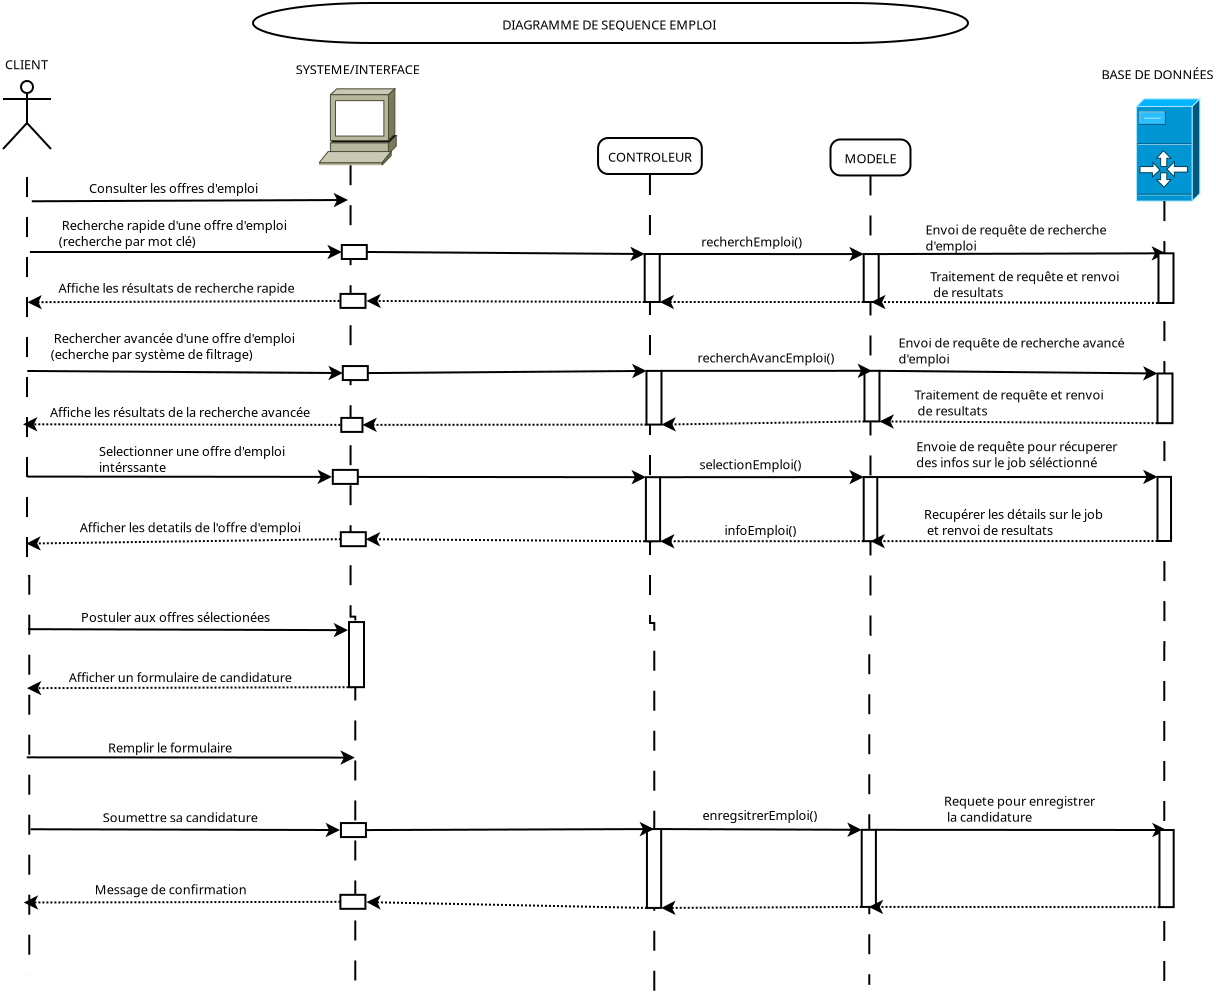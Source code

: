 <?xml version="1.0" encoding="UTF-8"?>
<dia:diagram xmlns:dia="http://www.lysator.liu.se/~alla/dia/">
  <dia:layer name="Arrière-plan" visible="true" connectable="true" active="true">
    <dia:object type="Flowchart - Terminal" version="1" id="O0">
      <dia:attribute name="obj_pos">
        <dia:point val="35.415,-4.455"/>
      </dia:attribute>
      <dia:attribute name="obj_bb">
        <dia:rectangle val="35.315,-4.555;71.265,-2.355"/>
      </dia:attribute>
      <dia:attribute name="meta">
        <dia:composite type="dict"/>
      </dia:attribute>
      <dia:attribute name="elem_corner">
        <dia:point val="35.415,-4.455"/>
      </dia:attribute>
      <dia:attribute name="elem_width">
        <dia:real val="35.75"/>
      </dia:attribute>
      <dia:attribute name="elem_height">
        <dia:real val="2"/>
      </dia:attribute>
      <dia:attribute name="line_width">
        <dia:real val="0.1"/>
      </dia:attribute>
      <dia:attribute name="line_colour">
        <dia:color val="#000000ff"/>
      </dia:attribute>
      <dia:attribute name="fill_colour">
        <dia:color val="#ffffffff"/>
      </dia:attribute>
      <dia:attribute name="show_background">
        <dia:boolean val="true"/>
      </dia:attribute>
      <dia:attribute name="line_style">
        <dia:enum val="0"/>
        <dia:real val="1"/>
      </dia:attribute>
      <dia:attribute name="padding">
        <dia:real val="0.1"/>
      </dia:attribute>
      <dia:attribute name="text">
        <dia:composite type="text">
          <dia:attribute name="string">
            <dia:string>#DIAGRAMME DE SEQUENCE EMPLOI#</dia:string>
          </dia:attribute>
          <dia:attribute name="font">
            <dia:font family="sans" style="0" name="Helvetica"/>
          </dia:attribute>
          <dia:attribute name="height">
            <dia:real val="0.8"/>
          </dia:attribute>
          <dia:attribute name="pos">
            <dia:point val="53.29,-3.261"/>
          </dia:attribute>
          <dia:attribute name="color">
            <dia:color val="#000000ff"/>
          </dia:attribute>
          <dia:attribute name="alignment">
            <dia:enum val="1"/>
          </dia:attribute>
        </dia:composite>
      </dia:attribute>
      <dia:attribute name="text_fitting">
        <dia:enum val="1"/>
      </dia:attribute>
      <dia:attribute name="flip_horizontal">
        <dia:boolean val="false"/>
      </dia:attribute>
      <dia:attribute name="flip_vertical">
        <dia:boolean val="false"/>
      </dia:attribute>
      <dia:attribute name="subscale">
        <dia:real val="1"/>
      </dia:attribute>
    </dia:object>
    <dia:object type="UML - Actor" version="0" id="O1">
      <dia:attribute name="obj_pos">
        <dia:point val="24.115,1.545"/>
      </dia:attribute>
      <dia:attribute name="obj_bb">
        <dia:rectangle val="22.815,-1.205;25.415,4.99"/>
      </dia:attribute>
      <dia:attribute name="meta">
        <dia:composite type="dict"/>
      </dia:attribute>
      <dia:attribute name="elem_corner">
        <dia:point val="22.865,-1.155"/>
      </dia:attribute>
      <dia:attribute name="elem_width">
        <dia:real val="2.5"/>
      </dia:attribute>
      <dia:attribute name="elem_height">
        <dia:real val="5.4"/>
      </dia:attribute>
      <dia:attribute name="text">
        <dia:composite type="text">
          <dia:attribute name="string">
            <dia:string>#
#</dia:string>
          </dia:attribute>
          <dia:attribute name="font">
            <dia:font family="sans" style="0" name="Helvetica"/>
          </dia:attribute>
          <dia:attribute name="height">
            <dia:real val="0.8"/>
          </dia:attribute>
          <dia:attribute name="pos">
            <dia:point val="24.115,4.039"/>
          </dia:attribute>
          <dia:attribute name="color">
            <dia:color val="#000000ff"/>
          </dia:attribute>
          <dia:attribute name="alignment">
            <dia:enum val="1"/>
          </dia:attribute>
        </dia:composite>
      </dia:attribute>
      <dia:attribute name="line_width">
        <dia:real val="0.1"/>
      </dia:attribute>
      <dia:attribute name="line_colour">
        <dia:color val="#000000ff"/>
      </dia:attribute>
      <dia:attribute name="fill_colour">
        <dia:color val="#ffffffff"/>
      </dia:attribute>
    </dia:object>
    <dia:object type="Standard - ZigZagLine" version="1" id="O2">
      <dia:attribute name="obj_pos">
        <dia:point val="24.115,4.245"/>
      </dia:attribute>
      <dia:attribute name="obj_bb">
        <dia:rectangle val="24.065,4.195;24.279,44.186"/>
      </dia:attribute>
      <dia:attribute name="orth_points">
        <dia:point val="24.115,4.245"/>
        <dia:point val="24.115,24.191"/>
        <dia:point val="24.229,24.191"/>
        <dia:point val="24.229,44.136"/>
      </dia:attribute>
      <dia:attribute name="orth_orient">
        <dia:enum val="1"/>
        <dia:enum val="0"/>
        <dia:enum val="1"/>
      </dia:attribute>
      <dia:attribute name="autorouting">
        <dia:boolean val="true"/>
      </dia:attribute>
      <dia:attribute name="line_style">
        <dia:enum val="1"/>
      </dia:attribute>
      <dia:connections>
        <dia:connection handle="0" to="O1" connection="6"/>
      </dia:connections>
    </dia:object>
    <dia:object type="Standard - ZigZagLine" version="1" id="O3">
      <dia:attribute name="obj_pos">
        <dia:point val="40.293,3.654"/>
      </dia:attribute>
      <dia:attribute name="obj_bb">
        <dia:rectangle val="40.243,3.604;40.579,45.086"/>
      </dia:attribute>
      <dia:attribute name="orth_points">
        <dia:point val="40.293,3.654"/>
        <dia:point val="40.293,26.228"/>
        <dia:point val="40.529,26.228"/>
        <dia:point val="40.529,45.036"/>
      </dia:attribute>
      <dia:attribute name="orth_orient">
        <dia:enum val="1"/>
        <dia:enum val="0"/>
        <dia:enum val="1"/>
      </dia:attribute>
      <dia:attribute name="autorouting">
        <dia:boolean val="false"/>
      </dia:attribute>
      <dia:attribute name="line_style">
        <dia:enum val="1"/>
      </dia:attribute>
      <dia:connections>
        <dia:connection handle="0" to="O13" connection="5"/>
      </dia:connections>
    </dia:object>
    <dia:object type="Standard - ZigZagLine" version="1" id="O4">
      <dia:attribute name="obj_pos">
        <dia:point val="55.388,4.145"/>
      </dia:attribute>
      <dia:attribute name="obj_bb">
        <dia:rectangle val="55.338,4.095;55.529,45.186"/>
      </dia:attribute>
      <dia:attribute name="orth_points">
        <dia:point val="55.388,4.145"/>
        <dia:point val="55.388,26.545"/>
        <dia:point val="55.479,26.545"/>
        <dia:point val="55.479,45.136"/>
      </dia:attribute>
      <dia:attribute name="orth_orient">
        <dia:enum val="1"/>
        <dia:enum val="0"/>
        <dia:enum val="1"/>
      </dia:attribute>
      <dia:attribute name="autorouting">
        <dia:boolean val="false"/>
      </dia:attribute>
      <dia:attribute name="line_style">
        <dia:enum val="1"/>
      </dia:attribute>
      <dia:connections>
        <dia:connection handle="0" to="O33" connection="8"/>
      </dia:connections>
    </dia:object>
    <dia:object type="Standard - Line" version="0" id="O5">
      <dia:attribute name="obj_pos">
        <dia:point val="24.265,7.995"/>
      </dia:attribute>
      <dia:attribute name="obj_bb">
        <dia:rectangle val="24.215,7.633;39.905,8.357"/>
      </dia:attribute>
      <dia:attribute name="conn_endpoints">
        <dia:point val="24.265,7.995"/>
        <dia:point val="39.855,7.995"/>
      </dia:attribute>
      <dia:attribute name="numcp">
        <dia:int val="1"/>
      </dia:attribute>
      <dia:attribute name="end_arrow">
        <dia:enum val="22"/>
      </dia:attribute>
      <dia:attribute name="end_arrow_length">
        <dia:real val="0.5"/>
      </dia:attribute>
      <dia:attribute name="end_arrow_width">
        <dia:real val="0.5"/>
      </dia:attribute>
      <dia:connections>
        <dia:connection handle="1" to="O34" connection="3"/>
      </dia:connections>
    </dia:object>
    <dia:object type="Standard - Line" version="0" id="O6">
      <dia:attribute name="obj_pos">
        <dia:point val="39.78,16.639"/>
      </dia:attribute>
      <dia:attribute name="obj_bb">
        <dia:rectangle val="23.865,16.249;39.83,16.973"/>
      </dia:attribute>
      <dia:attribute name="conn_endpoints">
        <dia:point val="39.78,16.639"/>
        <dia:point val="23.915,16.609"/>
      </dia:attribute>
      <dia:attribute name="numcp">
        <dia:int val="1"/>
      </dia:attribute>
      <dia:attribute name="line_style">
        <dia:enum val="4"/>
      </dia:attribute>
      <dia:attribute name="end_arrow">
        <dia:enum val="22"/>
      </dia:attribute>
      <dia:attribute name="end_arrow_length">
        <dia:real val="0.5"/>
      </dia:attribute>
      <dia:attribute name="end_arrow_width">
        <dia:real val="0.5"/>
      </dia:attribute>
      <dia:connections>
        <dia:connection handle="0" to="O41" connection="8"/>
      </dia:connections>
    </dia:object>
    <dia:object type="Standard - Line" version="0" id="O7">
      <dia:attribute name="obj_pos">
        <dia:point val="24.129,19.224"/>
      </dia:attribute>
      <dia:attribute name="obj_bb">
        <dia:rectangle val="24.079,18.877;39.409,19.6"/>
      </dia:attribute>
      <dia:attribute name="conn_endpoints">
        <dia:point val="24.129,19.224"/>
        <dia:point val="39.359,19.239"/>
      </dia:attribute>
      <dia:attribute name="numcp">
        <dia:int val="1"/>
      </dia:attribute>
      <dia:attribute name="end_arrow">
        <dia:enum val="22"/>
      </dia:attribute>
      <dia:attribute name="end_arrow_length">
        <dia:real val="0.5"/>
      </dia:attribute>
      <dia:attribute name="end_arrow_width">
        <dia:real val="0.5"/>
      </dia:attribute>
      <dia:connections>
        <dia:connection handle="1" to="O42" connection="8"/>
      </dia:connections>
    </dia:object>
    <dia:object type="Standard - Text" version="1" id="O8">
      <dia:attribute name="obj_pos">
        <dia:point val="27.215,5.045"/>
      </dia:attribute>
      <dia:attribute name="obj_bb">
        <dia:rectangle val="27.215,4.451;36.345,5.196"/>
      </dia:attribute>
      <dia:attribute name="text">
        <dia:composite type="text">
          <dia:attribute name="string">
            <dia:string>#Consulter les offres d'emploi#</dia:string>
          </dia:attribute>
          <dia:attribute name="font">
            <dia:font family="sans" style="0" name="Helvetica"/>
          </dia:attribute>
          <dia:attribute name="height">
            <dia:real val="0.8"/>
          </dia:attribute>
          <dia:attribute name="pos">
            <dia:point val="27.215,5.045"/>
          </dia:attribute>
          <dia:attribute name="color">
            <dia:color val="#000000ff"/>
          </dia:attribute>
          <dia:attribute name="alignment">
            <dia:enum val="0"/>
          </dia:attribute>
        </dia:composite>
      </dia:attribute>
      <dia:attribute name="valign">
        <dia:enum val="3"/>
      </dia:attribute>
    </dia:object>
    <dia:object type="Standard - Line" version="0" id="O9">
      <dia:attribute name="obj_pos">
        <dia:point val="24.165,26.853"/>
      </dia:attribute>
      <dia:attribute name="obj_bb">
        <dia:rectangle val="24.115,26.539;40.215,27.262"/>
      </dia:attribute>
      <dia:attribute name="conn_endpoints">
        <dia:point val="24.165,26.853"/>
        <dia:point val="40.165,26.903"/>
      </dia:attribute>
      <dia:attribute name="numcp">
        <dia:int val="1"/>
      </dia:attribute>
      <dia:attribute name="end_arrow">
        <dia:enum val="22"/>
      </dia:attribute>
      <dia:attribute name="end_arrow_length">
        <dia:real val="0.5"/>
      </dia:attribute>
      <dia:attribute name="end_arrow_width">
        <dia:real val="0.5"/>
      </dia:attribute>
    </dia:object>
    <dia:object type="Standard - Text" version="1" id="O10">
      <dia:attribute name="obj_pos">
        <dia:point val="27.715,18.195"/>
      </dia:attribute>
      <dia:attribute name="obj_bb">
        <dia:rectangle val="27.715,17.601;37.753,19.146"/>
      </dia:attribute>
      <dia:attribute name="text">
        <dia:composite type="text">
          <dia:attribute name="string">
            <dia:string>#Selectionner une offre d'emploi
intérssante#</dia:string>
          </dia:attribute>
          <dia:attribute name="font">
            <dia:font family="sans" style="0" name="Helvetica"/>
          </dia:attribute>
          <dia:attribute name="height">
            <dia:real val="0.8"/>
          </dia:attribute>
          <dia:attribute name="pos">
            <dia:point val="27.715,18.195"/>
          </dia:attribute>
          <dia:attribute name="color">
            <dia:color val="#000000ff"/>
          </dia:attribute>
          <dia:attribute name="alignment">
            <dia:enum val="0"/>
          </dia:attribute>
        </dia:composite>
      </dia:attribute>
      <dia:attribute name="valign">
        <dia:enum val="3"/>
      </dia:attribute>
    </dia:object>
    <dia:object type="Standard - Text" version="1" id="O11">
      <dia:attribute name="obj_pos">
        <dia:point val="26.815,26.495"/>
      </dia:attribute>
      <dia:attribute name="obj_bb">
        <dia:rectangle val="26.815,25.901;36.97,26.646"/>
      </dia:attribute>
      <dia:attribute name="text">
        <dia:composite type="text">
          <dia:attribute name="string">
            <dia:string>#Postuler aux offres sélectionées#</dia:string>
          </dia:attribute>
          <dia:attribute name="font">
            <dia:font family="sans" style="0" name="Helvetica"/>
          </dia:attribute>
          <dia:attribute name="height">
            <dia:real val="0.8"/>
          </dia:attribute>
          <dia:attribute name="pos">
            <dia:point val="26.815,26.495"/>
          </dia:attribute>
          <dia:attribute name="color">
            <dia:color val="#000000ff"/>
          </dia:attribute>
          <dia:attribute name="alignment">
            <dia:enum val="0"/>
          </dia:attribute>
        </dia:composite>
      </dia:attribute>
      <dia:attribute name="valign">
        <dia:enum val="3"/>
      </dia:attribute>
    </dia:object>
    <dia:object type="Standard - Text" version="1" id="O12">
      <dia:attribute name="obj_pos">
        <dia:point val="25.265,16.245"/>
      </dia:attribute>
      <dia:attribute name="obj_bb">
        <dia:rectangle val="25.265,15.651;39.635,16.396"/>
      </dia:attribute>
      <dia:attribute name="text">
        <dia:composite type="text">
          <dia:attribute name="string">
            <dia:string>#Affiche les résultats de la recherche avancée#</dia:string>
          </dia:attribute>
          <dia:attribute name="font">
            <dia:font family="sans" style="0" name="Helvetica"/>
          </dia:attribute>
          <dia:attribute name="height">
            <dia:real val="0.8"/>
          </dia:attribute>
          <dia:attribute name="pos">
            <dia:point val="25.265,16.245"/>
          </dia:attribute>
          <dia:attribute name="color">
            <dia:color val="#000000ff"/>
          </dia:attribute>
          <dia:attribute name="alignment">
            <dia:enum val="0"/>
          </dia:attribute>
        </dia:composite>
      </dia:attribute>
      <dia:attribute name="valign">
        <dia:enum val="3"/>
      </dia:attribute>
    </dia:object>
    <dia:object type="Cisco - Terminal" version="1" id="O13">
      <dia:attribute name="obj_pos">
        <dia:point val="38.715,-0.164"/>
      </dia:attribute>
      <dia:attribute name="obj_bb">
        <dia:rectangle val="38.713,-0.167;42.579,3.657"/>
      </dia:attribute>
      <dia:attribute name="meta">
        <dia:composite type="dict"/>
      </dia:attribute>
      <dia:attribute name="elem_corner">
        <dia:point val="38.715,-0.164"/>
      </dia:attribute>
      <dia:attribute name="elem_width">
        <dia:real val="3.861"/>
      </dia:attribute>
      <dia:attribute name="elem_height">
        <dia:real val="3.818"/>
      </dia:attribute>
      <dia:attribute name="line_width">
        <dia:real val="0.1"/>
      </dia:attribute>
      <dia:attribute name="line_colour">
        <dia:color val="#000000ff"/>
      </dia:attribute>
      <dia:attribute name="fill_colour">
        <dia:color val="#ffffffff"/>
      </dia:attribute>
      <dia:attribute name="show_background">
        <dia:boolean val="true"/>
      </dia:attribute>
      <dia:attribute name="line_style">
        <dia:enum val="0"/>
        <dia:real val="1"/>
      </dia:attribute>
      <dia:attribute name="flip_horizontal">
        <dia:boolean val="false"/>
      </dia:attribute>
      <dia:attribute name="flip_vertical">
        <dia:boolean val="false"/>
      </dia:attribute>
      <dia:attribute name="subscale">
        <dia:real val="1"/>
      </dia:attribute>
    </dia:object>
    <dia:object type="Standard - Text" version="1" id="O14">
      <dia:attribute name="obj_pos">
        <dia:point val="23.015,-1.137"/>
      </dia:attribute>
      <dia:attribute name="obj_bb">
        <dia:rectangle val="23.015,-1.731;25.283,-0.986"/>
      </dia:attribute>
      <dia:attribute name="text">
        <dia:composite type="text">
          <dia:attribute name="string">
            <dia:string>#CLIENT#</dia:string>
          </dia:attribute>
          <dia:attribute name="font">
            <dia:font family="sans" style="0" name="Helvetica"/>
          </dia:attribute>
          <dia:attribute name="height">
            <dia:real val="0.8"/>
          </dia:attribute>
          <dia:attribute name="pos">
            <dia:point val="23.015,-1.137"/>
          </dia:attribute>
          <dia:attribute name="color">
            <dia:color val="#000000ff"/>
          </dia:attribute>
          <dia:attribute name="alignment">
            <dia:enum val="0"/>
          </dia:attribute>
        </dia:composite>
      </dia:attribute>
      <dia:attribute name="valign">
        <dia:enum val="3"/>
      </dia:attribute>
    </dia:object>
    <dia:object type="Standard - Text" version="1" id="O15">
      <dia:attribute name="obj_pos">
        <dia:point val="37.555,-0.898"/>
      </dia:attribute>
      <dia:attribute name="obj_bb">
        <dia:rectangle val="37.555,-1.511;44.236,-0.71"/>
      </dia:attribute>
      <dia:attribute name="text">
        <dia:composite type="text">
          <dia:attribute name="string">
            <dia:string>#SYSTEME/INTERFACE#</dia:string>
          </dia:attribute>
          <dia:attribute name="font">
            <dia:font family="sans" style="0" name="Helvetica"/>
          </dia:attribute>
          <dia:attribute name="height">
            <dia:real val="0.8"/>
          </dia:attribute>
          <dia:attribute name="pos">
            <dia:point val="37.555,-0.898"/>
          </dia:attribute>
          <dia:attribute name="color">
            <dia:color val="#000000ff"/>
          </dia:attribute>
          <dia:attribute name="alignment">
            <dia:enum val="0"/>
          </dia:attribute>
        </dia:composite>
      </dia:attribute>
      <dia:attribute name="valign">
        <dia:enum val="3"/>
      </dia:attribute>
    </dia:object>
    <dia:object type="Standard - Line" version="0" id="O16">
      <dia:attribute name="obj_pos">
        <dia:point val="55.75,8.095"/>
      </dia:attribute>
      <dia:attribute name="obj_bb">
        <dia:rectangle val="55.7,7.736;66.0,8.46"/>
      </dia:attribute>
      <dia:attribute name="conn_endpoints">
        <dia:point val="55.75,8.095"/>
        <dia:point val="65.95,8.098"/>
      </dia:attribute>
      <dia:attribute name="numcp">
        <dia:int val="1"/>
      </dia:attribute>
      <dia:attribute name="end_arrow">
        <dia:enum val="22"/>
      </dia:attribute>
      <dia:attribute name="end_arrow_length">
        <dia:real val="0.5"/>
      </dia:attribute>
      <dia:attribute name="end_arrow_width">
        <dia:real val="0.5"/>
      </dia:attribute>
      <dia:connections>
        <dia:connection handle="0" to="O35" connection="2"/>
        <dia:connection handle="1" to="O48" connection="0"/>
      </dia:connections>
    </dia:object>
    <dia:object type="Standard - Text" version="1" id="O17">
      <dia:attribute name="obj_pos">
        <dia:point val="69.034,7.117"/>
      </dia:attribute>
      <dia:attribute name="obj_bb">
        <dia:rectangle val="69.034,6.523;78.876,8.068"/>
      </dia:attribute>
      <dia:attribute name="text">
        <dia:composite type="text">
          <dia:attribute name="string">
            <dia:string>#Envoi de requête de recherche
d'emploi#</dia:string>
          </dia:attribute>
          <dia:attribute name="font">
            <dia:font family="sans" style="0" name="Helvetica"/>
          </dia:attribute>
          <dia:attribute name="height">
            <dia:real val="0.8"/>
          </dia:attribute>
          <dia:attribute name="pos">
            <dia:point val="69.034,7.117"/>
          </dia:attribute>
          <dia:attribute name="color">
            <dia:color val="#000000ff"/>
          </dia:attribute>
          <dia:attribute name="alignment">
            <dia:enum val="0"/>
          </dia:attribute>
        </dia:composite>
      </dia:attribute>
      <dia:attribute name="valign">
        <dia:enum val="3"/>
      </dia:attribute>
    </dia:object>
    <dia:object type="Standard - Text" version="1" id="O18">
      <dia:attribute name="obj_pos">
        <dia:point val="69.274,9.456"/>
      </dia:attribute>
      <dia:attribute name="obj_bb">
        <dia:rectangle val="69.274,8.862;79.449,10.407"/>
      </dia:attribute>
      <dia:attribute name="text">
        <dia:composite type="text">
          <dia:attribute name="string">
            <dia:string>#Traitement de requête et renvoi
 de resultats#</dia:string>
          </dia:attribute>
          <dia:attribute name="font">
            <dia:font family="sans" style="0" name="Helvetica"/>
          </dia:attribute>
          <dia:attribute name="height">
            <dia:real val="0.8"/>
          </dia:attribute>
          <dia:attribute name="pos">
            <dia:point val="69.274,9.456"/>
          </dia:attribute>
          <dia:attribute name="color">
            <dia:color val="#000000ff"/>
          </dia:attribute>
          <dia:attribute name="alignment">
            <dia:enum val="0"/>
          </dia:attribute>
        </dia:composite>
      </dia:attribute>
      <dia:attribute name="valign">
        <dia:enum val="3"/>
      </dia:attribute>
    </dia:object>
    <dia:object type="Standard - Line" version="0" id="O19">
      <dia:attribute name="obj_pos">
        <dia:point val="40.655,19.24"/>
      </dia:attribute>
      <dia:attribute name="obj_bb">
        <dia:rectangle val="40.605,18.892;55.11,19.616"/>
      </dia:attribute>
      <dia:attribute name="conn_endpoints">
        <dia:point val="40.655,19.24"/>
        <dia:point val="55.06,19.254"/>
      </dia:attribute>
      <dia:attribute name="numcp">
        <dia:int val="1"/>
      </dia:attribute>
      <dia:attribute name="end_arrow">
        <dia:enum val="22"/>
      </dia:attribute>
      <dia:attribute name="end_arrow_length">
        <dia:real val="0.5"/>
      </dia:attribute>
      <dia:attribute name="end_arrow_width">
        <dia:real val="0.5"/>
      </dia:attribute>
      <dia:connections>
        <dia:connection handle="0" to="O42" connection="4"/>
        <dia:connection handle="1" to="O43" connection="0"/>
      </dia:connections>
    </dia:object>
    <dia:object type="Standard - Text" version="1" id="O20">
      <dia:attribute name="obj_pos">
        <dia:point val="68.574,17.956"/>
      </dia:attribute>
      <dia:attribute name="obj_bb">
        <dia:rectangle val="68.574,17.362;79.387,18.907"/>
      </dia:attribute>
      <dia:attribute name="text">
        <dia:composite type="text">
          <dia:attribute name="string">
            <dia:string>#Envoie de requête pour récuperer
des infos sur le job séléctionné#</dia:string>
          </dia:attribute>
          <dia:attribute name="font">
            <dia:font family="sans" style="0" name="Helvetica"/>
          </dia:attribute>
          <dia:attribute name="height">
            <dia:real val="0.8"/>
          </dia:attribute>
          <dia:attribute name="pos">
            <dia:point val="68.574,17.956"/>
          </dia:attribute>
          <dia:attribute name="color">
            <dia:color val="#000000ff"/>
          </dia:attribute>
          <dia:attribute name="alignment">
            <dia:enum val="0"/>
          </dia:attribute>
        </dia:composite>
      </dia:attribute>
      <dia:attribute name="valign">
        <dia:enum val="3"/>
      </dia:attribute>
    </dia:object>
    <dia:object type="Standard - Line" version="0" id="O21">
      <dia:attribute name="obj_pos">
        <dia:point val="55.416,22.459"/>
      </dia:attribute>
      <dia:attribute name="obj_bb">
        <dia:rectangle val="41.005,21.998;55.466,22.721"/>
      </dia:attribute>
      <dia:attribute name="conn_endpoints">
        <dia:point val="55.416,22.459"/>
        <dia:point val="41.055,22.354"/>
      </dia:attribute>
      <dia:attribute name="numcp">
        <dia:int val="1"/>
      </dia:attribute>
      <dia:attribute name="line_style">
        <dia:enum val="4"/>
      </dia:attribute>
      <dia:attribute name="end_arrow">
        <dia:enum val="22"/>
      </dia:attribute>
      <dia:attribute name="end_arrow_length">
        <dia:real val="0.5"/>
      </dia:attribute>
      <dia:attribute name="end_arrow_width">
        <dia:real val="0.5"/>
      </dia:attribute>
      <dia:connections>
        <dia:connection handle="0" to="O43" connection="6"/>
        <dia:connection handle="1" to="O47" connection="4"/>
      </dia:connections>
    </dia:object>
    <dia:object type="Standard - Text" version="1" id="O22">
      <dia:attribute name="obj_pos">
        <dia:point val="26.755,22.006"/>
      </dia:attribute>
      <dia:attribute name="obj_bb">
        <dia:rectangle val="26.755,21.412;38.888,22.157"/>
      </dia:attribute>
      <dia:attribute name="text">
        <dia:composite type="text">
          <dia:attribute name="string">
            <dia:string>#Afficher les detatils de l'offre d'emploi#</dia:string>
          </dia:attribute>
          <dia:attribute name="font">
            <dia:font family="sans" style="0" name="Helvetica"/>
          </dia:attribute>
          <dia:attribute name="height">
            <dia:real val="0.8"/>
          </dia:attribute>
          <dia:attribute name="pos">
            <dia:point val="26.755,22.006"/>
          </dia:attribute>
          <dia:attribute name="color">
            <dia:color val="#000000ff"/>
          </dia:attribute>
          <dia:attribute name="alignment">
            <dia:enum val="0"/>
          </dia:attribute>
        </dia:composite>
      </dia:attribute>
      <dia:attribute name="valign">
        <dia:enum val="3"/>
      </dia:attribute>
    </dia:object>
    <dia:object type="Standard - Line" version="0" id="O23">
      <dia:attribute name="obj_pos">
        <dia:point val="39.805,22.354"/>
      </dia:attribute>
      <dia:attribute name="obj_bb">
        <dia:rectangle val="24.028,22.202;39.856,22.926"/>
      </dia:attribute>
      <dia:attribute name="conn_endpoints">
        <dia:point val="39.805,22.354"/>
        <dia:point val="24.079,22.574"/>
      </dia:attribute>
      <dia:attribute name="numcp">
        <dia:int val="1"/>
      </dia:attribute>
      <dia:attribute name="line_style">
        <dia:enum val="4"/>
      </dia:attribute>
      <dia:attribute name="end_arrow">
        <dia:enum val="22"/>
      </dia:attribute>
      <dia:attribute name="end_arrow_length">
        <dia:real val="0.5"/>
      </dia:attribute>
      <dia:attribute name="end_arrow_width">
        <dia:real val="0.5"/>
      </dia:attribute>
      <dia:connections>
        <dia:connection handle="0" to="O47" connection="3"/>
      </dia:connections>
    </dia:object>
    <dia:object type="Standard - Line" version="0" id="O24">
      <dia:attribute name="obj_pos">
        <dia:point val="40.59,29.753"/>
      </dia:attribute>
      <dia:attribute name="obj_bb">
        <dia:rectangle val="24.065,29.439;40.641,30.163"/>
      </dia:attribute>
      <dia:attribute name="conn_endpoints">
        <dia:point val="40.59,29.753"/>
        <dia:point val="24.115,29.803"/>
      </dia:attribute>
      <dia:attribute name="numcp">
        <dia:int val="1"/>
      </dia:attribute>
      <dia:attribute name="line_style">
        <dia:enum val="4"/>
      </dia:attribute>
      <dia:attribute name="end_arrow">
        <dia:enum val="22"/>
      </dia:attribute>
      <dia:attribute name="end_arrow_length">
        <dia:real val="0.5"/>
      </dia:attribute>
      <dia:attribute name="end_arrow_width">
        <dia:real val="0.5"/>
      </dia:attribute>
      <dia:connections>
        <dia:connection handle="0" to="O54" connection="6"/>
      </dia:connections>
    </dia:object>
    <dia:object type="Standard - Text" version="1" id="O25">
      <dia:attribute name="obj_pos">
        <dia:point val="26.205,29.506"/>
      </dia:attribute>
      <dia:attribute name="obj_bb">
        <dia:rectangle val="26.205,28.912;38.205,29.657"/>
      </dia:attribute>
      <dia:attribute name="text">
        <dia:composite type="text">
          <dia:attribute name="string">
            <dia:string>#Afficher un formulaire de candidature#</dia:string>
          </dia:attribute>
          <dia:attribute name="font">
            <dia:font family="sans" style="0" name="Helvetica"/>
          </dia:attribute>
          <dia:attribute name="height">
            <dia:real val="0.8"/>
          </dia:attribute>
          <dia:attribute name="pos">
            <dia:point val="26.205,29.506"/>
          </dia:attribute>
          <dia:attribute name="color">
            <dia:color val="#000000ff"/>
          </dia:attribute>
          <dia:attribute name="alignment">
            <dia:enum val="0"/>
          </dia:attribute>
        </dia:composite>
      </dia:attribute>
      <dia:attribute name="valign">
        <dia:enum val="3"/>
      </dia:attribute>
    </dia:object>
    <dia:object type="Standard - Line" version="0" id="O26">
      <dia:attribute name="obj_pos">
        <dia:point val="24.105,33.263"/>
      </dia:attribute>
      <dia:attribute name="obj_bb">
        <dia:rectangle val="24.055,32.912;40.555,33.635"/>
      </dia:attribute>
      <dia:attribute name="conn_endpoints">
        <dia:point val="24.105,33.263"/>
        <dia:point val="40.505,33.274"/>
      </dia:attribute>
      <dia:attribute name="numcp">
        <dia:int val="1"/>
      </dia:attribute>
      <dia:attribute name="end_arrow">
        <dia:enum val="22"/>
      </dia:attribute>
      <dia:attribute name="end_arrow_length">
        <dia:real val="0.5"/>
      </dia:attribute>
      <dia:attribute name="end_arrow_width">
        <dia:real val="0.5"/>
      </dia:attribute>
    </dia:object>
    <dia:object type="Standard - Line" version="0" id="O27">
      <dia:attribute name="obj_pos">
        <dia:point val="24.295,36.858"/>
      </dia:attribute>
      <dia:attribute name="obj_bb">
        <dia:rectangle val="24.245,36.533;39.812,37.256"/>
      </dia:attribute>
      <dia:attribute name="conn_endpoints">
        <dia:point val="24.295,36.858"/>
        <dia:point val="39.762,36.896"/>
      </dia:attribute>
      <dia:attribute name="numcp">
        <dia:int val="1"/>
      </dia:attribute>
      <dia:attribute name="end_arrow">
        <dia:enum val="22"/>
      </dia:attribute>
      <dia:attribute name="end_arrow_length">
        <dia:real val="0.5"/>
      </dia:attribute>
      <dia:attribute name="end_arrow_width">
        <dia:real val="0.5"/>
      </dia:attribute>
      <dia:connections>
        <dia:connection handle="1" to="O55" connection="8"/>
      </dia:connections>
    </dia:object>
    <dia:object type="Standard - Text" version="1" id="O28">
      <dia:attribute name="obj_pos">
        <dia:point val="28.165,33.017"/>
      </dia:attribute>
      <dia:attribute name="obj_bb">
        <dia:rectangle val="28.165,32.423;34.88,33.168"/>
      </dia:attribute>
      <dia:attribute name="text">
        <dia:composite type="text">
          <dia:attribute name="string">
            <dia:string>#Remplir le formulaire#</dia:string>
          </dia:attribute>
          <dia:attribute name="font">
            <dia:font family="sans" style="0" name="Helvetica"/>
          </dia:attribute>
          <dia:attribute name="height">
            <dia:real val="0.8"/>
          </dia:attribute>
          <dia:attribute name="pos">
            <dia:point val="28.165,33.017"/>
          </dia:attribute>
          <dia:attribute name="color">
            <dia:color val="#000000ff"/>
          </dia:attribute>
          <dia:attribute name="alignment">
            <dia:enum val="0"/>
          </dia:attribute>
        </dia:composite>
      </dia:attribute>
      <dia:attribute name="valign">
        <dia:enum val="3"/>
      </dia:attribute>
    </dia:object>
    <dia:object type="Standard - Text" version="1" id="O29">
      <dia:attribute name="obj_pos">
        <dia:point val="27.905,36.506"/>
      </dia:attribute>
      <dia:attribute name="obj_bb">
        <dia:rectangle val="27.905,35.893;36.241,36.694"/>
      </dia:attribute>
      <dia:attribute name="text">
        <dia:composite type="text">
          <dia:attribute name="string">
            <dia:string>#Soumettre sa candidature#</dia:string>
          </dia:attribute>
          <dia:attribute name="font">
            <dia:font family="sans" style="0" name="Helvetica"/>
          </dia:attribute>
          <dia:attribute name="height">
            <dia:real val="0.8"/>
          </dia:attribute>
          <dia:attribute name="pos">
            <dia:point val="27.905,36.506"/>
          </dia:attribute>
          <dia:attribute name="color">
            <dia:color val="#000000ff"/>
          </dia:attribute>
          <dia:attribute name="alignment">
            <dia:enum val="0"/>
          </dia:attribute>
        </dia:composite>
      </dia:attribute>
      <dia:attribute name="valign">
        <dia:enum val="3"/>
      </dia:attribute>
    </dia:object>
    <dia:object type="Standard - Line" version="0" id="O30">
      <dia:attribute name="obj_pos">
        <dia:point val="39.785,40.486"/>
      </dia:attribute>
      <dia:attribute name="obj_bb">
        <dia:rectangle val="23.905,40.158;39.836,40.882"/>
      </dia:attribute>
      <dia:attribute name="conn_endpoints">
        <dia:point val="39.785,40.486"/>
        <dia:point val="23.955,40.521"/>
      </dia:attribute>
      <dia:attribute name="numcp">
        <dia:int val="1"/>
      </dia:attribute>
      <dia:attribute name="line_style">
        <dia:enum val="4"/>
      </dia:attribute>
      <dia:attribute name="end_arrow">
        <dia:enum val="22"/>
      </dia:attribute>
      <dia:attribute name="end_arrow_length">
        <dia:real val="0.5"/>
      </dia:attribute>
      <dia:attribute name="end_arrow_width">
        <dia:real val="0.5"/>
      </dia:attribute>
      <dia:connections>
        <dia:connection handle="0" to="O62" connection="3"/>
      </dia:connections>
    </dia:object>
    <dia:object type="Standard - Text" version="1" id="O31">
      <dia:attribute name="obj_pos">
        <dia:point val="27.505,40.107"/>
      </dia:attribute>
      <dia:attribute name="obj_bb">
        <dia:rectangle val="27.505,39.494;35.571,40.295"/>
      </dia:attribute>
      <dia:attribute name="text">
        <dia:composite type="text">
          <dia:attribute name="string">
            <dia:string>#Message de confirmation#</dia:string>
          </dia:attribute>
          <dia:attribute name="font">
            <dia:font family="sans" style="0" name="Helvetica"/>
          </dia:attribute>
          <dia:attribute name="height">
            <dia:real val="0.8"/>
          </dia:attribute>
          <dia:attribute name="pos">
            <dia:point val="27.505,40.107"/>
          </dia:attribute>
          <dia:attribute name="color">
            <dia:color val="#000000ff"/>
          </dia:attribute>
          <dia:attribute name="alignment">
            <dia:enum val="0"/>
          </dia:attribute>
        </dia:composite>
      </dia:attribute>
      <dia:attribute name="valign">
        <dia:enum val="3"/>
      </dia:attribute>
    </dia:object>
    <dia:object type="Standard - ZigZagLine" version="1" id="O32">
      <dia:attribute name="obj_pos">
        <dia:point val="66.289,4.167"/>
      </dia:attribute>
      <dia:attribute name="obj_bb">
        <dia:rectangle val="66.179,4.117;66.339,44.686"/>
      </dia:attribute>
      <dia:attribute name="orth_points">
        <dia:point val="66.289,4.167"/>
        <dia:point val="66.289,27.145"/>
        <dia:point val="66.229,27.145"/>
        <dia:point val="66.229,44.636"/>
      </dia:attribute>
      <dia:attribute name="orth_orient">
        <dia:enum val="1"/>
        <dia:enum val="0"/>
        <dia:enum val="1"/>
      </dia:attribute>
      <dia:attribute name="autorouting">
        <dia:boolean val="false"/>
      </dia:attribute>
      <dia:attribute name="line_style">
        <dia:enum val="1"/>
      </dia:attribute>
      <dia:connections>
        <dia:connection handle="0" to="O66" connection="6"/>
      </dia:connections>
    </dia:object>
    <dia:object type="UML - State" version="0" id="O33">
      <dia:attribute name="obj_pos">
        <dia:point val="52.668,2.295"/>
      </dia:attribute>
      <dia:attribute name="obj_bb">
        <dia:rectangle val="52.618,2.245;58.158,4.145"/>
      </dia:attribute>
      <dia:attribute name="meta">
        <dia:composite type="dict"/>
      </dia:attribute>
      <dia:attribute name="elem_corner">
        <dia:point val="52.668,2.295"/>
      </dia:attribute>
      <dia:attribute name="elem_width">
        <dia:real val="5.44"/>
      </dia:attribute>
      <dia:attribute name="elem_height">
        <dia:real val="1.8"/>
      </dia:attribute>
      <dia:attribute name="entry_action">
        <dia:string>##</dia:string>
      </dia:attribute>
      <dia:attribute name="do_action">
        <dia:string>##</dia:string>
      </dia:attribute>
      <dia:attribute name="exit_action">
        <dia:string>##</dia:string>
      </dia:attribute>
      <dia:attribute name="text">
        <dia:composite type="text">
          <dia:attribute name="string">
            <dia:string>#CONTROLEUR#</dia:string>
          </dia:attribute>
          <dia:attribute name="font">
            <dia:font family="sans" style="0" name="Helvetica"/>
          </dia:attribute>
          <dia:attribute name="height">
            <dia:real val="0.8"/>
          </dia:attribute>
          <dia:attribute name="pos">
            <dia:point val="55.388,3.389"/>
          </dia:attribute>
          <dia:attribute name="color">
            <dia:color val="#000000ff"/>
          </dia:attribute>
          <dia:attribute name="alignment">
            <dia:enum val="1"/>
          </dia:attribute>
        </dia:composite>
      </dia:attribute>
      <dia:attribute name="line_width">
        <dia:real val="0.1"/>
      </dia:attribute>
      <dia:attribute name="line_colour">
        <dia:color val="#000000ff"/>
      </dia:attribute>
      <dia:attribute name="fill_colour">
        <dia:color val="#ffffffff"/>
      </dia:attribute>
    </dia:object>
    <dia:object type="Standard - Box" version="0" id="O34">
      <dia:attribute name="obj_pos">
        <dia:point val="39.855,7.645"/>
      </dia:attribute>
      <dia:attribute name="obj_bb">
        <dia:rectangle val="39.805,7.595;41.155,8.395"/>
      </dia:attribute>
      <dia:attribute name="elem_corner">
        <dia:point val="39.855,7.645"/>
      </dia:attribute>
      <dia:attribute name="elem_width">
        <dia:real val="1.25"/>
      </dia:attribute>
      <dia:attribute name="elem_height">
        <dia:real val="0.7"/>
      </dia:attribute>
      <dia:attribute name="show_background">
        <dia:boolean val="true"/>
      </dia:attribute>
    </dia:object>
    <dia:object type="Standard - Box" version="0" id="O35">
      <dia:attribute name="obj_pos">
        <dia:point val="55.0,8.095"/>
      </dia:attribute>
      <dia:attribute name="obj_bb">
        <dia:rectangle val="54.95,8.045;55.8,10.545"/>
      </dia:attribute>
      <dia:attribute name="elem_corner">
        <dia:point val="55.0,8.095"/>
      </dia:attribute>
      <dia:attribute name="elem_width">
        <dia:real val="0.75"/>
      </dia:attribute>
      <dia:attribute name="elem_height">
        <dia:real val="2.4"/>
      </dia:attribute>
      <dia:attribute name="show_background">
        <dia:boolean val="true"/>
      </dia:attribute>
    </dia:object>
    <dia:object type="Standard - Line" version="0" id="O36">
      <dia:attribute name="obj_pos">
        <dia:point val="65.95,10.495"/>
      </dia:attribute>
      <dia:attribute name="obj_bb">
        <dia:rectangle val="55.7,10.133;66.0,10.857"/>
      </dia:attribute>
      <dia:attribute name="conn_endpoints">
        <dia:point val="65.95,10.495"/>
        <dia:point val="55.75,10.495"/>
      </dia:attribute>
      <dia:attribute name="numcp">
        <dia:int val="1"/>
      </dia:attribute>
      <dia:attribute name="line_style">
        <dia:enum val="4"/>
      </dia:attribute>
      <dia:attribute name="end_arrow">
        <dia:enum val="22"/>
      </dia:attribute>
      <dia:attribute name="end_arrow_length">
        <dia:real val="0.5"/>
      </dia:attribute>
      <dia:attribute name="end_arrow_width">
        <dia:real val="0.5"/>
      </dia:attribute>
      <dia:connections>
        <dia:connection handle="0" to="O48" connection="5"/>
        <dia:connection handle="1" to="O35" connection="7"/>
      </dia:connections>
    </dia:object>
    <dia:object type="Standard - Line" version="0" id="O37">
      <dia:attribute name="obj_pos">
        <dia:point val="41.105,7.995"/>
      </dia:attribute>
      <dia:attribute name="obj_bb">
        <dia:rectangle val="41.055,7.728;55.051,8.452"/>
      </dia:attribute>
      <dia:attribute name="conn_endpoints">
        <dia:point val="41.105,7.995"/>
        <dia:point val="55.0,8.095"/>
      </dia:attribute>
      <dia:attribute name="numcp">
        <dia:int val="1"/>
      </dia:attribute>
      <dia:attribute name="end_arrow">
        <dia:enum val="22"/>
      </dia:attribute>
      <dia:attribute name="end_arrow_length">
        <dia:real val="0.5"/>
      </dia:attribute>
      <dia:attribute name="end_arrow_width">
        <dia:real val="0.5"/>
      </dia:attribute>
      <dia:connections>
        <dia:connection handle="0" to="O34" connection="4"/>
        <dia:connection handle="1" to="O35" connection="0"/>
      </dia:connections>
    </dia:object>
    <dia:object type="Standard - Text" version="1" id="O38">
      <dia:attribute name="obj_pos">
        <dia:point val="25.705,6.895"/>
      </dia:attribute>
      <dia:attribute name="obj_bb">
        <dia:rectangle val="25.705,6.301;38.115,7.846"/>
      </dia:attribute>
      <dia:attribute name="text">
        <dia:composite type="text">
          <dia:attribute name="string">
            <dia:string># Recherche rapide d'une offre d'emploi
(recherche par mot clé)#</dia:string>
          </dia:attribute>
          <dia:attribute name="font">
            <dia:font family="sans" style="0" name="Helvetica"/>
          </dia:attribute>
          <dia:attribute name="height">
            <dia:real val="0.8"/>
          </dia:attribute>
          <dia:attribute name="pos">
            <dia:point val="25.705,6.895"/>
          </dia:attribute>
          <dia:attribute name="color">
            <dia:color val="#000000ff"/>
          </dia:attribute>
          <dia:attribute name="alignment">
            <dia:enum val="0"/>
          </dia:attribute>
        </dia:composite>
      </dia:attribute>
      <dia:attribute name="valign">
        <dia:enum val="3"/>
      </dia:attribute>
    </dia:object>
    <dia:object type="Standard - Line" version="0" id="O39">
      <dia:attribute name="obj_pos">
        <dia:point val="24.355,5.459"/>
      </dia:attribute>
      <dia:attribute name="obj_bb">
        <dia:rectangle val="24.305,5.036;40.215,5.76"/>
      </dia:attribute>
      <dia:attribute name="conn_endpoints">
        <dia:point val="24.355,5.459"/>
        <dia:point val="40.165,5.395"/>
      </dia:attribute>
      <dia:attribute name="numcp">
        <dia:int val="1"/>
      </dia:attribute>
      <dia:attribute name="end_arrow">
        <dia:enum val="22"/>
      </dia:attribute>
      <dia:attribute name="end_arrow_length">
        <dia:real val="0.5"/>
      </dia:attribute>
      <dia:attribute name="end_arrow_width">
        <dia:real val="0.5"/>
      </dia:attribute>
    </dia:object>
    <dia:object type="Standard - Line" version="0" id="O40">
      <dia:attribute name="obj_pos">
        <dia:point val="55.0,10.495"/>
      </dia:attribute>
      <dia:attribute name="obj_bb">
        <dia:rectangle val="41.039,10.084;55.051,10.807"/>
      </dia:attribute>
      <dia:attribute name="conn_endpoints">
        <dia:point val="55.0,10.495"/>
        <dia:point val="41.089,10.443"/>
      </dia:attribute>
      <dia:attribute name="numcp">
        <dia:int val="1"/>
      </dia:attribute>
      <dia:attribute name="line_style">
        <dia:enum val="4"/>
      </dia:attribute>
      <dia:attribute name="end_arrow">
        <dia:enum val="22"/>
      </dia:attribute>
      <dia:attribute name="end_arrow_length">
        <dia:real val="0.5"/>
      </dia:attribute>
      <dia:attribute name="end_arrow_width">
        <dia:real val="0.5"/>
      </dia:attribute>
      <dia:connections>
        <dia:connection handle="0" to="O35" connection="5"/>
        <dia:connection handle="1" to="O81" connection="8"/>
      </dia:connections>
    </dia:object>
    <dia:object type="Standard - Box" version="0" id="O41">
      <dia:attribute name="obj_pos">
        <dia:point val="39.829,16.29"/>
      </dia:attribute>
      <dia:attribute name="obj_bb">
        <dia:rectangle val="39.779,16.24;40.938,17.04"/>
      </dia:attribute>
      <dia:attribute name="elem_corner">
        <dia:point val="39.829,16.29"/>
      </dia:attribute>
      <dia:attribute name="elem_width">
        <dia:real val="1.06"/>
      </dia:attribute>
      <dia:attribute name="elem_height">
        <dia:real val="0.7"/>
      </dia:attribute>
      <dia:attribute name="show_background">
        <dia:boolean val="true"/>
      </dia:attribute>
    </dia:object>
    <dia:object type="Standard - Box" version="0" id="O42">
      <dia:attribute name="obj_pos">
        <dia:point val="39.405,18.89"/>
      </dia:attribute>
      <dia:attribute name="obj_bb">
        <dia:rectangle val="39.355,18.84;40.705,19.64"/>
      </dia:attribute>
      <dia:attribute name="elem_corner">
        <dia:point val="39.405,18.89"/>
      </dia:attribute>
      <dia:attribute name="elem_width">
        <dia:real val="1.25"/>
      </dia:attribute>
      <dia:attribute name="elem_height">
        <dia:real val="0.7"/>
      </dia:attribute>
      <dia:attribute name="show_background">
        <dia:boolean val="true"/>
      </dia:attribute>
    </dia:object>
    <dia:object type="Standard - Box" version="0" id="O43">
      <dia:attribute name="obj_pos">
        <dia:point val="55.06,19.254"/>
      </dia:attribute>
      <dia:attribute name="obj_bb">
        <dia:rectangle val="55.01,19.204;55.821,22.509"/>
      </dia:attribute>
      <dia:attribute name="elem_corner">
        <dia:point val="55.06,19.254"/>
      </dia:attribute>
      <dia:attribute name="elem_width">
        <dia:real val="0.711"/>
      </dia:attribute>
      <dia:attribute name="elem_height">
        <dia:real val="3.205"/>
      </dia:attribute>
      <dia:attribute name="show_background">
        <dia:boolean val="true"/>
      </dia:attribute>
    </dia:object>
    <dia:object type="Standard - Line" version="0" id="O44">
      <dia:attribute name="obj_pos">
        <dia:point val="55.771,19.254"/>
      </dia:attribute>
      <dia:attribute name="obj_bb">
        <dia:rectangle val="55.721,18.887;66.0,19.61"/>
      </dia:attribute>
      <dia:attribute name="conn_endpoints">
        <dia:point val="55.771,19.254"/>
        <dia:point val="65.95,19.248"/>
      </dia:attribute>
      <dia:attribute name="numcp">
        <dia:int val="1"/>
      </dia:attribute>
      <dia:attribute name="end_arrow">
        <dia:enum val="22"/>
      </dia:attribute>
      <dia:attribute name="end_arrow_length">
        <dia:real val="0.5"/>
      </dia:attribute>
      <dia:attribute name="end_arrow_width">
        <dia:real val="0.5"/>
      </dia:attribute>
      <dia:connections>
        <dia:connection handle="0" to="O43" connection="2"/>
        <dia:connection handle="1" to="O49" connection="0"/>
      </dia:connections>
    </dia:object>
    <dia:object type="Standard - Line" version="0" id="O45">
      <dia:attribute name="obj_pos">
        <dia:point val="65.95,22.453"/>
      </dia:attribute>
      <dia:attribute name="obj_bb">
        <dia:rectangle val="55.721,22.097;66.0,22.821"/>
      </dia:attribute>
      <dia:attribute name="conn_endpoints">
        <dia:point val="65.95,22.453"/>
        <dia:point val="55.771,22.459"/>
      </dia:attribute>
      <dia:attribute name="numcp">
        <dia:int val="1"/>
      </dia:attribute>
      <dia:attribute name="line_style">
        <dia:enum val="4"/>
      </dia:attribute>
      <dia:attribute name="end_arrow">
        <dia:enum val="22"/>
      </dia:attribute>
      <dia:attribute name="end_arrow_length">
        <dia:real val="0.5"/>
      </dia:attribute>
      <dia:attribute name="end_arrow_width">
        <dia:real val="0.5"/>
      </dia:attribute>
      <dia:connections>
        <dia:connection handle="0" to="O49" connection="5"/>
        <dia:connection handle="1" to="O43" connection="7"/>
      </dia:connections>
    </dia:object>
    <dia:object type="Standard - Text" version="1" id="O46">
      <dia:attribute name="obj_pos">
        <dia:point val="68.971,21.349"/>
      </dia:attribute>
      <dia:attribute name="obj_bb">
        <dia:rectangle val="68.971,20.754;78.826,22.299"/>
      </dia:attribute>
      <dia:attribute name="text">
        <dia:composite type="text">
          <dia:attribute name="string">
            <dia:string>#Recupérer les détails sur le job
 et renvoi de resultats#</dia:string>
          </dia:attribute>
          <dia:attribute name="font">
            <dia:font family="sans" style="0" name="Helvetica"/>
          </dia:attribute>
          <dia:attribute name="height">
            <dia:real val="0.8"/>
          </dia:attribute>
          <dia:attribute name="pos">
            <dia:point val="68.971,21.349"/>
          </dia:attribute>
          <dia:attribute name="color">
            <dia:color val="#000000ff"/>
          </dia:attribute>
          <dia:attribute name="alignment">
            <dia:enum val="0"/>
          </dia:attribute>
        </dia:composite>
      </dia:attribute>
      <dia:attribute name="valign">
        <dia:enum val="3"/>
      </dia:attribute>
    </dia:object>
    <dia:object type="Standard - Box" version="0" id="O47">
      <dia:attribute name="obj_pos">
        <dia:point val="39.805,22.004"/>
      </dia:attribute>
      <dia:attribute name="obj_bb">
        <dia:rectangle val="39.755,21.954;41.105,22.754"/>
      </dia:attribute>
      <dia:attribute name="elem_corner">
        <dia:point val="39.805,22.004"/>
      </dia:attribute>
      <dia:attribute name="elem_width">
        <dia:real val="1.25"/>
      </dia:attribute>
      <dia:attribute name="elem_height">
        <dia:real val="0.7"/>
      </dia:attribute>
      <dia:attribute name="show_background">
        <dia:boolean val="true"/>
      </dia:attribute>
    </dia:object>
    <dia:object type="Standard - Box" version="0" id="O48">
      <dia:attribute name="obj_pos">
        <dia:point val="65.95,8.098"/>
      </dia:attribute>
      <dia:attribute name="obj_bb">
        <dia:rectangle val="65.9,8.048;66.75,10.545"/>
      </dia:attribute>
      <dia:attribute name="elem_corner">
        <dia:point val="65.95,8.098"/>
      </dia:attribute>
      <dia:attribute name="elem_width">
        <dia:real val="0.75"/>
      </dia:attribute>
      <dia:attribute name="elem_height">
        <dia:real val="2.397"/>
      </dia:attribute>
      <dia:attribute name="show_background">
        <dia:boolean val="true"/>
      </dia:attribute>
    </dia:object>
    <dia:object type="Standard - Box" version="0" id="O49">
      <dia:attribute name="obj_pos">
        <dia:point val="65.95,19.248"/>
      </dia:attribute>
      <dia:attribute name="obj_bb">
        <dia:rectangle val="65.9,19.198;66.679,22.503"/>
      </dia:attribute>
      <dia:attribute name="elem_corner">
        <dia:point val="65.95,19.248"/>
      </dia:attribute>
      <dia:attribute name="elem_width">
        <dia:real val="0.678"/>
      </dia:attribute>
      <dia:attribute name="elem_height">
        <dia:real val="3.205"/>
      </dia:attribute>
      <dia:attribute name="show_background">
        <dia:boolean val="true"/>
      </dia:attribute>
    </dia:object>
    <dia:object type="Standard - Text" version="1" id="O50">
      <dia:attribute name="obj_pos">
        <dia:point val="25.305,12.542"/>
      </dia:attribute>
      <dia:attribute name="obj_bb">
        <dia:rectangle val="25.305,11.948;38.648,13.493"/>
      </dia:attribute>
      <dia:attribute name="text">
        <dia:composite type="text">
          <dia:attribute name="string">
            <dia:string># Rechercher avancée d'une offre d'emploi
(echerche par système de filtrage)#</dia:string>
          </dia:attribute>
          <dia:attribute name="font">
            <dia:font family="sans" style="0" name="Helvetica"/>
          </dia:attribute>
          <dia:attribute name="height">
            <dia:real val="0.8"/>
          </dia:attribute>
          <dia:attribute name="pos">
            <dia:point val="25.305,12.542"/>
          </dia:attribute>
          <dia:attribute name="color">
            <dia:color val="#000000ff"/>
          </dia:attribute>
          <dia:attribute name="alignment">
            <dia:enum val="0"/>
          </dia:attribute>
        </dia:composite>
      </dia:attribute>
      <dia:attribute name="valign">
        <dia:enum val="3"/>
      </dia:attribute>
    </dia:object>
    <dia:object type="Standard - Line" version="0" id="O51">
      <dia:attribute name="obj_pos">
        <dia:point val="24.129,13.945"/>
      </dia:attribute>
      <dia:attribute name="obj_bb">
        <dia:rectangle val="24.078,13.681;39.956,14.405"/>
      </dia:attribute>
      <dia:attribute name="conn_endpoints">
        <dia:point val="24.129,13.945"/>
        <dia:point val="39.905,14.048"/>
      </dia:attribute>
      <dia:attribute name="numcp">
        <dia:int val="1"/>
      </dia:attribute>
      <dia:attribute name="end_arrow">
        <dia:enum val="22"/>
      </dia:attribute>
      <dia:attribute name="end_arrow_length">
        <dia:real val="0.5"/>
      </dia:attribute>
      <dia:attribute name="end_arrow_width">
        <dia:real val="0.5"/>
      </dia:attribute>
      <dia:connections>
        <dia:connection handle="1" to="O52" connection="3"/>
      </dia:connections>
    </dia:object>
    <dia:object type="Standard - Box" version="0" id="O52">
      <dia:attribute name="obj_pos">
        <dia:point val="39.905,13.698"/>
      </dia:attribute>
      <dia:attribute name="obj_bb">
        <dia:rectangle val="39.855,13.648;41.205,14.448"/>
      </dia:attribute>
      <dia:attribute name="elem_corner">
        <dia:point val="39.905,13.698"/>
      </dia:attribute>
      <dia:attribute name="elem_width">
        <dia:real val="1.25"/>
      </dia:attribute>
      <dia:attribute name="elem_height">
        <dia:real val="0.7"/>
      </dia:attribute>
      <dia:attribute name="show_background">
        <dia:boolean val="true"/>
      </dia:attribute>
    </dia:object>
    <dia:object type="Standard - Line" version="0" id="O53">
      <dia:attribute name="obj_pos">
        <dia:point val="41.155,14.048"/>
      </dia:attribute>
      <dia:attribute name="obj_bb">
        <dia:rectangle val="41.105,13.584;55.139,14.307"/>
      </dia:attribute>
      <dia:attribute name="conn_endpoints">
        <dia:point val="41.155,14.048"/>
        <dia:point val="55.089,13.94"/>
      </dia:attribute>
      <dia:attribute name="numcp">
        <dia:int val="1"/>
      </dia:attribute>
      <dia:attribute name="end_arrow">
        <dia:enum val="22"/>
      </dia:attribute>
      <dia:attribute name="end_arrow_length">
        <dia:real val="0.5"/>
      </dia:attribute>
      <dia:attribute name="end_arrow_width">
        <dia:real val="0.5"/>
      </dia:attribute>
      <dia:connections>
        <dia:connection handle="0" to="O52" connection="4"/>
        <dia:connection handle="1" to="O84" connection="0"/>
      </dia:connections>
    </dia:object>
    <dia:object type="Standard - Box" version="0" id="O54">
      <dia:attribute name="obj_pos">
        <dia:point val="40.215,26.498"/>
      </dia:attribute>
      <dia:attribute name="obj_bb">
        <dia:rectangle val="40.165,26.448;41.015,29.803"/>
      </dia:attribute>
      <dia:attribute name="elem_corner">
        <dia:point val="40.215,26.498"/>
      </dia:attribute>
      <dia:attribute name="elem_width">
        <dia:real val="0.75"/>
      </dia:attribute>
      <dia:attribute name="elem_height">
        <dia:real val="3.255"/>
      </dia:attribute>
      <dia:attribute name="show_background">
        <dia:boolean val="true"/>
      </dia:attribute>
    </dia:object>
    <dia:object type="Standard - Box" version="0" id="O55">
      <dia:attribute name="obj_pos">
        <dia:point val="39.812,36.548"/>
      </dia:attribute>
      <dia:attribute name="obj_bb">
        <dia:rectangle val="39.762,36.498;41.112,37.298"/>
      </dia:attribute>
      <dia:attribute name="elem_corner">
        <dia:point val="39.812,36.548"/>
      </dia:attribute>
      <dia:attribute name="elem_width">
        <dia:real val="1.25"/>
      </dia:attribute>
      <dia:attribute name="elem_height">
        <dia:real val="0.7"/>
      </dia:attribute>
      <dia:attribute name="show_background">
        <dia:boolean val="true"/>
      </dia:attribute>
    </dia:object>
    <dia:object type="Standard - Box" version="0" id="O56">
      <dia:attribute name="obj_pos">
        <dia:point val="55.112,36.848"/>
      </dia:attribute>
      <dia:attribute name="obj_bb">
        <dia:rectangle val="55.062,36.798;55.873,40.841"/>
      </dia:attribute>
      <dia:attribute name="elem_corner">
        <dia:point val="55.112,36.848"/>
      </dia:attribute>
      <dia:attribute name="elem_width">
        <dia:real val="0.711"/>
      </dia:attribute>
      <dia:attribute name="elem_height">
        <dia:real val="3.943"/>
      </dia:attribute>
      <dia:attribute name="show_background">
        <dia:boolean val="true"/>
      </dia:attribute>
    </dia:object>
    <dia:object type="Standard - Line" version="0" id="O57">
      <dia:attribute name="obj_pos">
        <dia:point val="41.062,36.898"/>
      </dia:attribute>
      <dia:attribute name="obj_bb">
        <dia:rectangle val="41.012,36.489;55.517,37.212"/>
      </dia:attribute>
      <dia:attribute name="conn_endpoints">
        <dia:point val="41.062,36.898"/>
        <dia:point val="55.467,36.848"/>
      </dia:attribute>
      <dia:attribute name="numcp">
        <dia:int val="1"/>
      </dia:attribute>
      <dia:attribute name="end_arrow">
        <dia:enum val="22"/>
      </dia:attribute>
      <dia:attribute name="end_arrow_length">
        <dia:real val="0.5"/>
      </dia:attribute>
      <dia:attribute name="end_arrow_width">
        <dia:real val="0.5"/>
      </dia:attribute>
      <dia:connections>
        <dia:connection handle="0" to="O55" connection="4"/>
        <dia:connection handle="1" to="O56" connection="1"/>
      </dia:connections>
    </dia:object>
    <dia:object type="Standard - Box" version="0" id="O58">
      <dia:attribute name="obj_pos">
        <dia:point val="65.85,36.886"/>
      </dia:attribute>
      <dia:attribute name="obj_bb">
        <dia:rectangle val="65.8,36.836;66.61,40.791"/>
      </dia:attribute>
      <dia:attribute name="elem_corner">
        <dia:point val="65.85,36.886"/>
      </dia:attribute>
      <dia:attribute name="elem_width">
        <dia:real val="0.71"/>
      </dia:attribute>
      <dia:attribute name="elem_height">
        <dia:real val="3.855"/>
      </dia:attribute>
      <dia:attribute name="show_background">
        <dia:boolean val="true"/>
      </dia:attribute>
    </dia:object>
    <dia:object type="Standard - Line" version="0" id="O59">
      <dia:attribute name="obj_pos">
        <dia:point val="55.823,36.848"/>
      </dia:attribute>
      <dia:attribute name="obj_bb">
        <dia:rectangle val="55.772,36.521;65.901,37.245"/>
      </dia:attribute>
      <dia:attribute name="conn_endpoints">
        <dia:point val="55.823,36.848"/>
        <dia:point val="65.85,36.886"/>
      </dia:attribute>
      <dia:attribute name="numcp">
        <dia:int val="1"/>
      </dia:attribute>
      <dia:attribute name="end_arrow">
        <dia:enum val="22"/>
      </dia:attribute>
      <dia:attribute name="end_arrow_length">
        <dia:real val="0.5"/>
      </dia:attribute>
      <dia:attribute name="end_arrow_width">
        <dia:real val="0.5"/>
      </dia:attribute>
      <dia:connections>
        <dia:connection handle="0" to="O56" connection="2"/>
        <dia:connection handle="1" to="O58" connection="0"/>
      </dia:connections>
    </dia:object>
    <dia:object type="Standard - Text" version="1" id="O60">
      <dia:attribute name="obj_pos">
        <dia:point val="69.969,35.68"/>
      </dia:attribute>
      <dia:attribute name="obj_bb">
        <dia:rectangle val="69.969,35.086;78.002,36.631"/>
      </dia:attribute>
      <dia:attribute name="text">
        <dia:composite type="text">
          <dia:attribute name="string">
            <dia:string>#Requete pour enregistrer
 la candidature#</dia:string>
          </dia:attribute>
          <dia:attribute name="font">
            <dia:font family="sans" style="0" name="Helvetica"/>
          </dia:attribute>
          <dia:attribute name="height">
            <dia:real val="0.8"/>
          </dia:attribute>
          <dia:attribute name="pos">
            <dia:point val="69.969,35.68"/>
          </dia:attribute>
          <dia:attribute name="color">
            <dia:color val="#000000ff"/>
          </dia:attribute>
          <dia:attribute name="alignment">
            <dia:enum val="0"/>
          </dia:attribute>
        </dia:composite>
      </dia:attribute>
      <dia:attribute name="valign">
        <dia:enum val="3"/>
      </dia:attribute>
    </dia:object>
    <dia:object type="Standard - Line" version="0" id="O61">
      <dia:attribute name="obj_pos">
        <dia:point val="65.85,40.741"/>
      </dia:attribute>
      <dia:attribute name="obj_bb">
        <dia:rectangle val="55.772,40.425;65.901,41.149"/>
      </dia:attribute>
      <dia:attribute name="conn_endpoints">
        <dia:point val="65.85,40.741"/>
        <dia:point val="55.823,40.791"/>
      </dia:attribute>
      <dia:attribute name="numcp">
        <dia:int val="1"/>
      </dia:attribute>
      <dia:attribute name="line_style">
        <dia:enum val="4"/>
      </dia:attribute>
      <dia:attribute name="end_arrow">
        <dia:enum val="22"/>
      </dia:attribute>
      <dia:attribute name="end_arrow_length">
        <dia:real val="0.5"/>
      </dia:attribute>
      <dia:attribute name="end_arrow_width">
        <dia:real val="0.5"/>
      </dia:attribute>
      <dia:connections>
        <dia:connection handle="0" to="O58" connection="5"/>
        <dia:connection handle="1" to="O56" connection="7"/>
      </dia:connections>
    </dia:object>
    <dia:object type="Standard - Box" version="0" id="O62">
      <dia:attribute name="obj_pos">
        <dia:point val="39.785,40.136"/>
      </dia:attribute>
      <dia:attribute name="obj_bb">
        <dia:rectangle val="39.736,40.086;41.086,40.886"/>
      </dia:attribute>
      <dia:attribute name="elem_corner">
        <dia:point val="39.785,40.136"/>
      </dia:attribute>
      <dia:attribute name="elem_width">
        <dia:real val="1.25"/>
      </dia:attribute>
      <dia:attribute name="elem_height">
        <dia:real val="0.7"/>
      </dia:attribute>
      <dia:attribute name="show_background">
        <dia:boolean val="true"/>
      </dia:attribute>
    </dia:object>
    <dia:object type="Standard - Line" version="0" id="O63">
      <dia:attribute name="obj_pos">
        <dia:point val="55.112,40.791"/>
      </dia:attribute>
      <dia:attribute name="obj_bb">
        <dia:rectangle val="41.035,40.153;55.163,40.876"/>
      </dia:attribute>
      <dia:attribute name="conn_endpoints">
        <dia:point val="55.112,40.791"/>
        <dia:point val="41.086,40.5"/>
      </dia:attribute>
      <dia:attribute name="numcp">
        <dia:int val="1"/>
      </dia:attribute>
      <dia:attribute name="line_style">
        <dia:enum val="4"/>
      </dia:attribute>
      <dia:attribute name="end_arrow">
        <dia:enum val="22"/>
      </dia:attribute>
      <dia:attribute name="end_arrow_length">
        <dia:real val="0.5"/>
      </dia:attribute>
      <dia:attribute name="end_arrow_width">
        <dia:real val="0.5"/>
      </dia:attribute>
      <dia:connections>
        <dia:connection handle="0" to="O56" connection="5"/>
        <dia:connection handle="1" to="O62" connection="8"/>
      </dia:connections>
    </dia:object>
    <dia:object type="Cisco - Server with PC Router" version="1" id="O64">
      <dia:attribute name="obj_pos">
        <dia:point val="79.591,0.339"/>
      </dia:attribute>
      <dia:attribute name="obj_bb">
        <dia:rectangle val="79.589,0.267;82.787,5.521"/>
      </dia:attribute>
      <dia:attribute name="meta">
        <dia:composite type="dict"/>
      </dia:attribute>
      <dia:attribute name="elem_corner">
        <dia:point val="79.591,0.339"/>
      </dia:attribute>
      <dia:attribute name="elem_width">
        <dia:real val="3.166"/>
      </dia:attribute>
      <dia:attribute name="elem_height">
        <dia:real val="5.109"/>
      </dia:attribute>
      <dia:attribute name="line_width">
        <dia:real val="0.1"/>
      </dia:attribute>
      <dia:attribute name="line_colour">
        <dia:color val="#000000ff"/>
      </dia:attribute>
      <dia:attribute name="fill_colour">
        <dia:color val="#ffffffff"/>
      </dia:attribute>
      <dia:attribute name="show_background">
        <dia:boolean val="true"/>
      </dia:attribute>
      <dia:attribute name="line_style">
        <dia:enum val="0"/>
        <dia:real val="1"/>
      </dia:attribute>
      <dia:attribute name="flip_horizontal">
        <dia:boolean val="false"/>
      </dia:attribute>
      <dia:attribute name="flip_vertical">
        <dia:boolean val="false"/>
      </dia:attribute>
      <dia:attribute name="subscale">
        <dia:real val="1"/>
      </dia:attribute>
    </dia:object>
    <dia:object type="Standard - Text" version="1" id="O65">
      <dia:attribute name="obj_pos">
        <dia:point val="77.839,-0.639"/>
      </dia:attribute>
      <dia:attribute name="obj_bb">
        <dia:rectangle val="77.839,-1.252;84.013,-0.451"/>
      </dia:attribute>
      <dia:attribute name="text">
        <dia:composite type="text">
          <dia:attribute name="string">
            <dia:string>#BASE DE DONNÉES#</dia:string>
          </dia:attribute>
          <dia:attribute name="font">
            <dia:font family="sans" style="0" name="Helvetica"/>
          </dia:attribute>
          <dia:attribute name="height">
            <dia:real val="0.8"/>
          </dia:attribute>
          <dia:attribute name="pos">
            <dia:point val="77.839,-0.639"/>
          </dia:attribute>
          <dia:attribute name="color">
            <dia:color val="#000000ff"/>
          </dia:attribute>
          <dia:attribute name="alignment">
            <dia:enum val="0"/>
          </dia:attribute>
        </dia:composite>
      </dia:attribute>
      <dia:attribute name="valign">
        <dia:enum val="3"/>
      </dia:attribute>
    </dia:object>
    <dia:object type="UML - State" version="0" id="O66">
      <dia:attribute name="obj_pos">
        <dia:point val="64.289,2.367"/>
      </dia:attribute>
      <dia:attribute name="obj_bb">
        <dia:rectangle val="64.239,2.317;68.339,4.217"/>
      </dia:attribute>
      <dia:attribute name="meta">
        <dia:composite type="dict"/>
      </dia:attribute>
      <dia:attribute name="elem_corner">
        <dia:point val="64.289,2.367"/>
      </dia:attribute>
      <dia:attribute name="elem_width">
        <dia:real val="4"/>
      </dia:attribute>
      <dia:attribute name="elem_height">
        <dia:real val="1.8"/>
      </dia:attribute>
      <dia:attribute name="entry_action">
        <dia:string>##</dia:string>
      </dia:attribute>
      <dia:attribute name="do_action">
        <dia:string>##</dia:string>
      </dia:attribute>
      <dia:attribute name="exit_action">
        <dia:string>##</dia:string>
      </dia:attribute>
      <dia:attribute name="text">
        <dia:composite type="text">
          <dia:attribute name="string">
            <dia:string>#MODELE#</dia:string>
          </dia:attribute>
          <dia:attribute name="font">
            <dia:font family="sans" style="0" name="Helvetica"/>
          </dia:attribute>
          <dia:attribute name="height">
            <dia:real val="0.8"/>
          </dia:attribute>
          <dia:attribute name="pos">
            <dia:point val="66.289,3.461"/>
          </dia:attribute>
          <dia:attribute name="color">
            <dia:color val="#000000ff"/>
          </dia:attribute>
          <dia:attribute name="alignment">
            <dia:enum val="1"/>
          </dia:attribute>
        </dia:composite>
      </dia:attribute>
      <dia:attribute name="line_width">
        <dia:real val="0.1"/>
      </dia:attribute>
      <dia:attribute name="line_colour">
        <dia:color val="#000000ff"/>
      </dia:attribute>
      <dia:attribute name="fill_colour">
        <dia:color val="#ffffffff"/>
      </dia:attribute>
    </dia:object>
    <dia:object type="Standard - ZigZagLine" version="1" id="O67">
      <dia:attribute name="obj_pos">
        <dia:point val="80.985,5.449"/>
      </dia:attribute>
      <dia:attribute name="obj_bb">
        <dia:rectangle val="80.929,5.399;81.035,44.736"/>
      </dia:attribute>
      <dia:attribute name="orth_points">
        <dia:point val="80.985,5.449"/>
        <dia:point val="80.985,27.668"/>
        <dia:point val="80.979,27.668"/>
        <dia:point val="80.979,44.686"/>
      </dia:attribute>
      <dia:attribute name="orth_orient">
        <dia:enum val="1"/>
        <dia:enum val="0"/>
        <dia:enum val="1"/>
      </dia:attribute>
      <dia:attribute name="autorouting">
        <dia:boolean val="false"/>
      </dia:attribute>
      <dia:attribute name="line_style">
        <dia:enum val="1"/>
      </dia:attribute>
      <dia:connections>
        <dia:connection handle="0" to="O64" connection="5"/>
      </dia:connections>
    </dia:object>
    <dia:object type="Standard - Line" version="0" id="O68">
      <dia:attribute name="obj_pos">
        <dia:point val="66.7,8.098"/>
      </dia:attribute>
      <dia:attribute name="obj_bb">
        <dia:rectangle val="66.65,7.701;81.114,8.424"/>
      </dia:attribute>
      <dia:attribute name="conn_endpoints">
        <dia:point val="66.7,8.098"/>
        <dia:point val="81.064,8.061"/>
      </dia:attribute>
      <dia:attribute name="numcp">
        <dia:int val="1"/>
      </dia:attribute>
      <dia:attribute name="end_arrow">
        <dia:enum val="22"/>
      </dia:attribute>
      <dia:attribute name="end_arrow_length">
        <dia:real val="0.5"/>
      </dia:attribute>
      <dia:attribute name="end_arrow_width">
        <dia:real val="0.5"/>
      </dia:attribute>
      <dia:connections>
        <dia:connection handle="0" to="O48" connection="2"/>
        <dia:connection handle="1" to="O73" connection="1"/>
      </dia:connections>
    </dia:object>
    <dia:object type="Standard - Text" version="1" id="O69">
      <dia:attribute name="obj_pos">
        <dia:point val="57.829,7.716"/>
      </dia:attribute>
      <dia:attribute name="obj_bb">
        <dia:rectangle val="57.829,7.122;63.309,7.867"/>
      </dia:attribute>
      <dia:attribute name="text">
        <dia:composite type="text">
          <dia:attribute name="string">
            <dia:string>#recherchEmploi()#</dia:string>
          </dia:attribute>
          <dia:attribute name="font">
            <dia:font family="sans" style="0" name="Helvetica"/>
          </dia:attribute>
          <dia:attribute name="height">
            <dia:real val="0.8"/>
          </dia:attribute>
          <dia:attribute name="pos">
            <dia:point val="57.829,7.716"/>
          </dia:attribute>
          <dia:attribute name="color">
            <dia:color val="#000000ff"/>
          </dia:attribute>
          <dia:attribute name="alignment">
            <dia:enum val="0"/>
          </dia:attribute>
        </dia:composite>
      </dia:attribute>
      <dia:attribute name="valign">
        <dia:enum val="3"/>
      </dia:attribute>
    </dia:object>
    <dia:object type="Standard - Line" version="0" id="O70">
      <dia:attribute name="obj_pos">
        <dia:point val="81.064,10.545"/>
      </dia:attribute>
      <dia:attribute name="obj_bb">
        <dia:rectangle val="66.275,10.136;81.114,10.859"/>
      </dia:attribute>
      <dia:attribute name="conn_endpoints">
        <dia:point val="81.064,10.545"/>
        <dia:point val="66.325,10.495"/>
      </dia:attribute>
      <dia:attribute name="numcp">
        <dia:int val="1"/>
      </dia:attribute>
      <dia:attribute name="line_style">
        <dia:enum val="4"/>
      </dia:attribute>
      <dia:attribute name="end_arrow">
        <dia:enum val="22"/>
      </dia:attribute>
      <dia:attribute name="end_arrow_length">
        <dia:real val="0.5"/>
      </dia:attribute>
      <dia:attribute name="end_arrow_width">
        <dia:real val="0.5"/>
      </dia:attribute>
      <dia:connections>
        <dia:connection handle="0" to="O73" connection="6"/>
        <dia:connection handle="1" to="O48" connection="6"/>
      </dia:connections>
    </dia:object>
    <dia:object type="Standard - Line" version="0" id="O71">
      <dia:attribute name="obj_pos">
        <dia:point val="66.629,19.248"/>
      </dia:attribute>
      <dia:attribute name="obj_bb">
        <dia:rectangle val="66.579,18.879;80.689,19.602"/>
      </dia:attribute>
      <dia:attribute name="conn_endpoints">
        <dia:point val="66.629,19.248"/>
        <dia:point val="80.639,19.24"/>
      </dia:attribute>
      <dia:attribute name="numcp">
        <dia:int val="1"/>
      </dia:attribute>
      <dia:attribute name="end_arrow">
        <dia:enum val="22"/>
      </dia:attribute>
      <dia:attribute name="end_arrow_length">
        <dia:real val="0.5"/>
      </dia:attribute>
      <dia:attribute name="end_arrow_width">
        <dia:real val="0.5"/>
      </dia:attribute>
      <dia:connections>
        <dia:connection handle="0" to="O49" connection="2"/>
        <dia:connection handle="1" to="O74" connection="0"/>
      </dia:connections>
    </dia:object>
    <dia:object type="Standard - Text" version="1" id="O72">
      <dia:attribute name="obj_pos">
        <dia:point val="57.739,18.855"/>
      </dia:attribute>
      <dia:attribute name="obj_bb">
        <dia:rectangle val="57.739,18.261;63.291,19.006"/>
      </dia:attribute>
      <dia:attribute name="text">
        <dia:composite type="text">
          <dia:attribute name="string">
            <dia:string>#selectionEmploi()#</dia:string>
          </dia:attribute>
          <dia:attribute name="font">
            <dia:font family="sans" style="0" name="Helvetica"/>
          </dia:attribute>
          <dia:attribute name="height">
            <dia:real val="0.8"/>
          </dia:attribute>
          <dia:attribute name="pos">
            <dia:point val="57.739,18.855"/>
          </dia:attribute>
          <dia:attribute name="color">
            <dia:color val="#000000ff"/>
          </dia:attribute>
          <dia:attribute name="alignment">
            <dia:enum val="0"/>
          </dia:attribute>
        </dia:composite>
      </dia:attribute>
      <dia:attribute name="valign">
        <dia:enum val="3"/>
      </dia:attribute>
    </dia:object>
    <dia:object type="Standard - Box" version="0" id="O73">
      <dia:attribute name="obj_pos">
        <dia:point val="80.689,8.061"/>
      </dia:attribute>
      <dia:attribute name="obj_bb">
        <dia:rectangle val="80.639,8.011;81.489,10.595"/>
      </dia:attribute>
      <dia:attribute name="elem_corner">
        <dia:point val="80.689,8.061"/>
      </dia:attribute>
      <dia:attribute name="elem_width">
        <dia:real val="0.75"/>
      </dia:attribute>
      <dia:attribute name="elem_height">
        <dia:real val="2.484"/>
      </dia:attribute>
      <dia:attribute name="show_background">
        <dia:boolean val="true"/>
      </dia:attribute>
    </dia:object>
    <dia:object type="Standard - Box" version="0" id="O74">
      <dia:attribute name="obj_pos">
        <dia:point val="80.639,19.24"/>
      </dia:attribute>
      <dia:attribute name="obj_bb">
        <dia:rectangle val="80.589,19.19;81.367,22.495"/>
      </dia:attribute>
      <dia:attribute name="elem_corner">
        <dia:point val="80.639,19.24"/>
      </dia:attribute>
      <dia:attribute name="elem_width">
        <dia:real val="0.678"/>
      </dia:attribute>
      <dia:attribute name="elem_height">
        <dia:real val="3.205"/>
      </dia:attribute>
      <dia:attribute name="show_background">
        <dia:boolean val="true"/>
      </dia:attribute>
    </dia:object>
    <dia:object type="Standard - Line" version="0" id="O75">
      <dia:attribute name="obj_pos">
        <dia:point val="80.639,22.445"/>
      </dia:attribute>
      <dia:attribute name="obj_bb">
        <dia:rectangle val="66.24,22.091;80.689,22.814"/>
      </dia:attribute>
      <dia:attribute name="conn_endpoints">
        <dia:point val="80.639,22.445"/>
        <dia:point val="66.29,22.453"/>
      </dia:attribute>
      <dia:attribute name="numcp">
        <dia:int val="1"/>
      </dia:attribute>
      <dia:attribute name="line_style">
        <dia:enum val="4"/>
      </dia:attribute>
      <dia:attribute name="end_arrow">
        <dia:enum val="22"/>
      </dia:attribute>
      <dia:attribute name="end_arrow_length">
        <dia:real val="0.5"/>
      </dia:attribute>
      <dia:attribute name="end_arrow_width">
        <dia:real val="0.5"/>
      </dia:attribute>
      <dia:connections>
        <dia:connection handle="0" to="O74" connection="5"/>
        <dia:connection handle="1" to="O49" connection="6"/>
      </dia:connections>
    </dia:object>
    <dia:object type="Standard - Text" version="1" id="O76">
      <dia:attribute name="obj_pos">
        <dia:point val="58.989,22.147"/>
      </dia:attribute>
      <dia:attribute name="obj_bb">
        <dia:rectangle val="58.989,21.553;62.869,22.298"/>
      </dia:attribute>
      <dia:attribute name="text">
        <dia:composite type="text">
          <dia:attribute name="string">
            <dia:string>#infoEmploi()#</dia:string>
          </dia:attribute>
          <dia:attribute name="font">
            <dia:font family="sans" style="0" name="Helvetica"/>
          </dia:attribute>
          <dia:attribute name="height">
            <dia:real val="0.8"/>
          </dia:attribute>
          <dia:attribute name="pos">
            <dia:point val="58.989,22.147"/>
          </dia:attribute>
          <dia:attribute name="color">
            <dia:color val="#000000ff"/>
          </dia:attribute>
          <dia:attribute name="alignment">
            <dia:enum val="0"/>
          </dia:attribute>
        </dia:composite>
      </dia:attribute>
      <dia:attribute name="valign">
        <dia:enum val="3"/>
      </dia:attribute>
    </dia:object>
    <dia:object type="Standard - Line" version="0" id="O77">
      <dia:attribute name="obj_pos">
        <dia:point val="66.56,36.886"/>
      </dia:attribute>
      <dia:attribute name="obj_bb">
        <dia:rectangle val="66.51,36.533;81.144,37.257"/>
      </dia:attribute>
      <dia:attribute name="conn_endpoints">
        <dia:point val="66.56,36.886"/>
        <dia:point val="81.094,36.895"/>
      </dia:attribute>
      <dia:attribute name="numcp">
        <dia:int val="1"/>
      </dia:attribute>
      <dia:attribute name="end_arrow">
        <dia:enum val="22"/>
      </dia:attribute>
      <dia:attribute name="end_arrow_length">
        <dia:real val="0.5"/>
      </dia:attribute>
      <dia:attribute name="end_arrow_width">
        <dia:real val="0.5"/>
      </dia:attribute>
      <dia:connections>
        <dia:connection handle="0" to="O58" connection="2"/>
        <dia:connection handle="1" to="O78" connection="1"/>
      </dia:connections>
    </dia:object>
    <dia:object type="Standard - Box" version="0" id="O78">
      <dia:attribute name="obj_pos">
        <dia:point val="80.739,36.895"/>
      </dia:attribute>
      <dia:attribute name="obj_bb">
        <dia:rectangle val="80.689,36.845;81.499,40.8"/>
      </dia:attribute>
      <dia:attribute name="elem_corner">
        <dia:point val="80.739,36.895"/>
      </dia:attribute>
      <dia:attribute name="elem_width">
        <dia:real val="0.71"/>
      </dia:attribute>
      <dia:attribute name="elem_height">
        <dia:real val="3.855"/>
      </dia:attribute>
      <dia:attribute name="show_background">
        <dia:boolean val="true"/>
      </dia:attribute>
    </dia:object>
    <dia:object type="Standard - Line" version="0" id="O79">
      <dia:attribute name="obj_pos">
        <dia:point val="80.739,40.75"/>
      </dia:attribute>
      <dia:attribute name="obj_bb">
        <dia:rectangle val="66.155,40.379;80.789,41.103"/>
      </dia:attribute>
      <dia:attribute name="conn_endpoints">
        <dia:point val="80.739,40.75"/>
        <dia:point val="66.205,40.741"/>
      </dia:attribute>
      <dia:attribute name="numcp">
        <dia:int val="1"/>
      </dia:attribute>
      <dia:attribute name="line_style">
        <dia:enum val="4"/>
      </dia:attribute>
      <dia:attribute name="end_arrow">
        <dia:enum val="22"/>
      </dia:attribute>
      <dia:attribute name="end_arrow_length">
        <dia:real val="0.5"/>
      </dia:attribute>
      <dia:attribute name="end_arrow_width">
        <dia:real val="0.5"/>
      </dia:attribute>
      <dia:connections>
        <dia:connection handle="0" to="O78" connection="5"/>
        <dia:connection handle="1" to="O58" connection="6"/>
      </dia:connections>
    </dia:object>
    <dia:object type="Standard - Text" version="1" id="O80">
      <dia:attribute name="obj_pos">
        <dia:point val="57.889,36.389"/>
      </dia:attribute>
      <dia:attribute name="obj_bb">
        <dia:rectangle val="57.889,35.795;64.079,36.54"/>
      </dia:attribute>
      <dia:attribute name="text">
        <dia:composite type="text">
          <dia:attribute name="string">
            <dia:string>#enregsitrerEmploi()#</dia:string>
          </dia:attribute>
          <dia:attribute name="font">
            <dia:font family="sans" style="0" name="Helvetica"/>
          </dia:attribute>
          <dia:attribute name="height">
            <dia:real val="0.8"/>
          </dia:attribute>
          <dia:attribute name="pos">
            <dia:point val="57.889,36.389"/>
          </dia:attribute>
          <dia:attribute name="color">
            <dia:color val="#000000ff"/>
          </dia:attribute>
          <dia:attribute name="alignment">
            <dia:enum val="0"/>
          </dia:attribute>
        </dia:composite>
      </dia:attribute>
      <dia:attribute name="valign">
        <dia:enum val="3"/>
      </dia:attribute>
    </dia:object>
    <dia:object type="Standard - Box" version="0" id="O81">
      <dia:attribute name="obj_pos">
        <dia:point val="39.789,10.09"/>
      </dia:attribute>
      <dia:attribute name="obj_bb">
        <dia:rectangle val="39.739,10.04;41.089,10.84"/>
      </dia:attribute>
      <dia:attribute name="elem_corner">
        <dia:point val="39.789,10.09"/>
      </dia:attribute>
      <dia:attribute name="elem_width">
        <dia:real val="1.25"/>
      </dia:attribute>
      <dia:attribute name="elem_height">
        <dia:real val="0.7"/>
      </dia:attribute>
      <dia:attribute name="show_background">
        <dia:boolean val="true"/>
      </dia:attribute>
    </dia:object>
    <dia:object type="Standard - Text" version="1" id="O82">
      <dia:attribute name="obj_pos">
        <dia:point val="25.689,10.034"/>
      </dia:attribute>
      <dia:attribute name="obj_bb">
        <dia:rectangle val="25.689,9.44;38.616,10.185"/>
      </dia:attribute>
      <dia:attribute name="text">
        <dia:composite type="text">
          <dia:attribute name="string">
            <dia:string>#Affiche les résultats de recherche rapide#</dia:string>
          </dia:attribute>
          <dia:attribute name="font">
            <dia:font family="sans" style="0" name="Helvetica"/>
          </dia:attribute>
          <dia:attribute name="height">
            <dia:real val="0.8"/>
          </dia:attribute>
          <dia:attribute name="pos">
            <dia:point val="25.689,10.034"/>
          </dia:attribute>
          <dia:attribute name="color">
            <dia:color val="#000000ff"/>
          </dia:attribute>
          <dia:attribute name="alignment">
            <dia:enum val="0"/>
          </dia:attribute>
        </dia:composite>
      </dia:attribute>
      <dia:attribute name="valign">
        <dia:enum val="3"/>
      </dia:attribute>
    </dia:object>
    <dia:object type="Standard - Line" version="0" id="O83">
      <dia:attribute name="obj_pos">
        <dia:point val="39.742,10.443"/>
      </dia:attribute>
      <dia:attribute name="obj_bb">
        <dia:rectangle val="24.089,10.142;39.793,10.866"/>
      </dia:attribute>
      <dia:attribute name="conn_endpoints">
        <dia:point val="39.742,10.443"/>
        <dia:point val="24.139,10.507"/>
      </dia:attribute>
      <dia:attribute name="numcp">
        <dia:int val="1"/>
      </dia:attribute>
      <dia:attribute name="line_style">
        <dia:enum val="4"/>
      </dia:attribute>
      <dia:attribute name="end_arrow">
        <dia:enum val="22"/>
      </dia:attribute>
      <dia:attribute name="end_arrow_length">
        <dia:real val="0.5"/>
      </dia:attribute>
      <dia:attribute name="end_arrow_width">
        <dia:real val="0.5"/>
      </dia:attribute>
    </dia:object>
    <dia:object type="Standard - Box" version="0" id="O84">
      <dia:attribute name="obj_pos">
        <dia:point val="55.089,13.94"/>
      </dia:attribute>
      <dia:attribute name="obj_bb">
        <dia:rectangle val="55.039,13.89;55.889,16.674"/>
      </dia:attribute>
      <dia:attribute name="elem_corner">
        <dia:point val="55.089,13.94"/>
      </dia:attribute>
      <dia:attribute name="elem_width">
        <dia:real val="0.75"/>
      </dia:attribute>
      <dia:attribute name="elem_height">
        <dia:real val="2.684"/>
      </dia:attribute>
      <dia:attribute name="show_background">
        <dia:boolean val="true"/>
      </dia:attribute>
    </dia:object>
    <dia:object type="Standard - Line" version="0" id="O85">
      <dia:attribute name="obj_pos">
        <dia:point val="55.089,16.624"/>
      </dia:attribute>
      <dia:attribute name="obj_bb">
        <dia:rectangle val="40.839,16.277;55.139,17.001"/>
      </dia:attribute>
      <dia:attribute name="conn_endpoints">
        <dia:point val="55.089,16.624"/>
        <dia:point val="40.889,16.64"/>
      </dia:attribute>
      <dia:attribute name="numcp">
        <dia:int val="1"/>
      </dia:attribute>
      <dia:attribute name="line_style">
        <dia:enum val="4"/>
      </dia:attribute>
      <dia:attribute name="end_arrow">
        <dia:enum val="22"/>
      </dia:attribute>
      <dia:attribute name="end_arrow_length">
        <dia:real val="0.5"/>
      </dia:attribute>
      <dia:attribute name="end_arrow_width">
        <dia:real val="0.5"/>
      </dia:attribute>
      <dia:connections>
        <dia:connection handle="0" to="O84" connection="5"/>
        <dia:connection handle="1" to="O41" connection="4"/>
      </dia:connections>
    </dia:object>
    <dia:object type="Standard - Box" version="0" id="O86">
      <dia:attribute name="obj_pos">
        <dia:point val="65.989,13.936"/>
      </dia:attribute>
      <dia:attribute name="obj_bb">
        <dia:rectangle val="65.939,13.886;66.789,16.516"/>
      </dia:attribute>
      <dia:attribute name="elem_corner">
        <dia:point val="65.989,13.936"/>
      </dia:attribute>
      <dia:attribute name="elem_width">
        <dia:real val="0.75"/>
      </dia:attribute>
      <dia:attribute name="elem_height">
        <dia:real val="2.53"/>
      </dia:attribute>
      <dia:attribute name="show_background">
        <dia:boolean val="true"/>
      </dia:attribute>
    </dia:object>
    <dia:object type="Standard - Box" version="0" id="O87">
      <dia:attribute name="obj_pos">
        <dia:point val="80.639,14.069"/>
      </dia:attribute>
      <dia:attribute name="obj_bb">
        <dia:rectangle val="80.589,14.019;81.439,16.603"/>
      </dia:attribute>
      <dia:attribute name="elem_corner">
        <dia:point val="80.639,14.069"/>
      </dia:attribute>
      <dia:attribute name="elem_width">
        <dia:real val="0.75"/>
      </dia:attribute>
      <dia:attribute name="elem_height">
        <dia:real val="2.484"/>
      </dia:attribute>
      <dia:attribute name="show_background">
        <dia:boolean val="true"/>
      </dia:attribute>
    </dia:object>
    <dia:object type="Standard - Line" version="0" id="O88">
      <dia:attribute name="obj_pos">
        <dia:point val="66.739,13.936"/>
      </dia:attribute>
      <dia:attribute name="obj_bb">
        <dia:rectangle val="66.688,13.7;80.689,14.424"/>
      </dia:attribute>
      <dia:attribute name="conn_endpoints">
        <dia:point val="66.739,13.936"/>
        <dia:point val="80.639,14.069"/>
      </dia:attribute>
      <dia:attribute name="numcp">
        <dia:int val="1"/>
      </dia:attribute>
      <dia:attribute name="end_arrow">
        <dia:enum val="22"/>
      </dia:attribute>
      <dia:attribute name="end_arrow_length">
        <dia:real val="0.5"/>
      </dia:attribute>
      <dia:attribute name="end_arrow_width">
        <dia:real val="0.5"/>
      </dia:attribute>
      <dia:connections>
        <dia:connection handle="0" to="O86" connection="2"/>
        <dia:connection handle="1" to="O87" connection="0"/>
      </dia:connections>
    </dia:object>
    <dia:object type="Standard - Line" version="0" id="O89">
      <dia:attribute name="obj_pos">
        <dia:point val="80.639,16.553"/>
      </dia:attribute>
      <dia:attribute name="obj_bb">
        <dia:rectangle val="66.689,16.109;80.689,16.832"/>
      </dia:attribute>
      <dia:attribute name="conn_endpoints">
        <dia:point val="80.639,16.553"/>
        <dia:point val="66.739,16.466"/>
      </dia:attribute>
      <dia:attribute name="numcp">
        <dia:int val="1"/>
      </dia:attribute>
      <dia:attribute name="line_style">
        <dia:enum val="4"/>
      </dia:attribute>
      <dia:attribute name="end_arrow">
        <dia:enum val="22"/>
      </dia:attribute>
      <dia:attribute name="end_arrow_length">
        <dia:real val="0.5"/>
      </dia:attribute>
      <dia:attribute name="end_arrow_width">
        <dia:real val="0.5"/>
      </dia:attribute>
      <dia:connections>
        <dia:connection handle="0" to="O87" connection="5"/>
        <dia:connection handle="1" to="O86" connection="7"/>
      </dia:connections>
    </dia:object>
    <dia:object type="Standard - Line" version="0" id="O90">
      <dia:attribute name="obj_pos">
        <dia:point val="55.839,13.94"/>
      </dia:attribute>
      <dia:attribute name="obj_bb">
        <dia:rectangle val="55.789,13.575;66.414,14.299"/>
      </dia:attribute>
      <dia:attribute name="conn_endpoints">
        <dia:point val="55.839,13.94"/>
        <dia:point val="66.364,13.936"/>
      </dia:attribute>
      <dia:attribute name="numcp">
        <dia:int val="1"/>
      </dia:attribute>
      <dia:attribute name="end_arrow">
        <dia:enum val="22"/>
      </dia:attribute>
      <dia:attribute name="end_arrow_length">
        <dia:real val="0.5"/>
      </dia:attribute>
      <dia:attribute name="end_arrow_width">
        <dia:real val="0.5"/>
      </dia:attribute>
      <dia:connections>
        <dia:connection handle="0" to="O84" connection="2"/>
        <dia:connection handle="1" to="O86" connection="1"/>
      </dia:connections>
    </dia:object>
    <dia:object type="Standard - Line" version="0" id="O91">
      <dia:attribute name="obj_pos">
        <dia:point val="65.989,16.466"/>
      </dia:attribute>
      <dia:attribute name="obj_bb">
        <dia:rectangle val="55.788,16.251;66.04,16.975"/>
      </dia:attribute>
      <dia:attribute name="conn_endpoints">
        <dia:point val="65.989,16.466"/>
        <dia:point val="55.839,16.624"/>
      </dia:attribute>
      <dia:attribute name="numcp">
        <dia:int val="1"/>
      </dia:attribute>
      <dia:attribute name="line_style">
        <dia:enum val="4"/>
      </dia:attribute>
      <dia:attribute name="end_arrow">
        <dia:enum val="22"/>
      </dia:attribute>
      <dia:attribute name="end_arrow_length">
        <dia:real val="0.5"/>
      </dia:attribute>
      <dia:attribute name="end_arrow_width">
        <dia:real val="0.5"/>
      </dia:attribute>
      <dia:connections>
        <dia:connection handle="0" to="O86" connection="5"/>
        <dia:connection handle="1" to="O84" connection="7"/>
      </dia:connections>
    </dia:object>
    <dia:object type="Standard - Text" version="1" id="O92">
      <dia:attribute name="obj_pos">
        <dia:point val="57.639,13.525"/>
      </dia:attribute>
      <dia:attribute name="obj_bb">
        <dia:rectangle val="57.639,12.913;65.065,13.714"/>
      </dia:attribute>
      <dia:attribute name="text">
        <dia:composite type="text">
          <dia:attribute name="string">
            <dia:string>#recherchAvancEmploi()#</dia:string>
          </dia:attribute>
          <dia:attribute name="font">
            <dia:font family="sans" style="0" name="Helvetica"/>
          </dia:attribute>
          <dia:attribute name="height">
            <dia:real val="0.8"/>
          </dia:attribute>
          <dia:attribute name="pos">
            <dia:point val="57.639,13.525"/>
          </dia:attribute>
          <dia:attribute name="color">
            <dia:color val="#000000ff"/>
          </dia:attribute>
          <dia:attribute name="alignment">
            <dia:enum val="0"/>
          </dia:attribute>
        </dia:composite>
      </dia:attribute>
      <dia:attribute name="valign">
        <dia:enum val="3"/>
      </dia:attribute>
    </dia:object>
    <dia:object type="Standard - Text" version="1" id="O93">
      <dia:attribute name="obj_pos">
        <dia:point val="67.689,12.775"/>
      </dia:attribute>
      <dia:attribute name="obj_bb">
        <dia:rectangle val="67.689,12.163;80.065,13.764"/>
      </dia:attribute>
      <dia:attribute name="text">
        <dia:composite type="text">
          <dia:attribute name="string">
            <dia:string>#Envoi de requête de recherche avancé
d'emploi#</dia:string>
          </dia:attribute>
          <dia:attribute name="font">
            <dia:font family="sans" style="0" name="Helvetica"/>
          </dia:attribute>
          <dia:attribute name="height">
            <dia:real val="0.8"/>
          </dia:attribute>
          <dia:attribute name="pos">
            <dia:point val="67.689,12.775"/>
          </dia:attribute>
          <dia:attribute name="color">
            <dia:color val="#000000ff"/>
          </dia:attribute>
          <dia:attribute name="alignment">
            <dia:enum val="0"/>
          </dia:attribute>
        </dia:composite>
      </dia:attribute>
      <dia:attribute name="valign">
        <dia:enum val="3"/>
      </dia:attribute>
    </dia:object>
    <dia:object type="Standard - Text" version="1" id="O94">
      <dia:attribute name="obj_pos">
        <dia:point val="68.489,15.376"/>
      </dia:attribute>
      <dia:attribute name="obj_bb">
        <dia:rectangle val="68.47,14.763;78.664,16.364"/>
      </dia:attribute>
      <dia:attribute name="text">
        <dia:composite type="text">
          <dia:attribute name="string">
            <dia:string>#Traitement de requête et renvoi
 de resultats#</dia:string>
          </dia:attribute>
          <dia:attribute name="font">
            <dia:font family="sans" style="0" name="Helvetica"/>
          </dia:attribute>
          <dia:attribute name="height">
            <dia:real val="0.8"/>
          </dia:attribute>
          <dia:attribute name="pos">
            <dia:point val="68.489,15.376"/>
          </dia:attribute>
          <dia:attribute name="color">
            <dia:color val="#000000ff"/>
          </dia:attribute>
          <dia:attribute name="alignment">
            <dia:enum val="0"/>
          </dia:attribute>
        </dia:composite>
      </dia:attribute>
      <dia:attribute name="valign">
        <dia:enum val="3"/>
      </dia:attribute>
    </dia:object>
  </dia:layer>
</dia:diagram>
